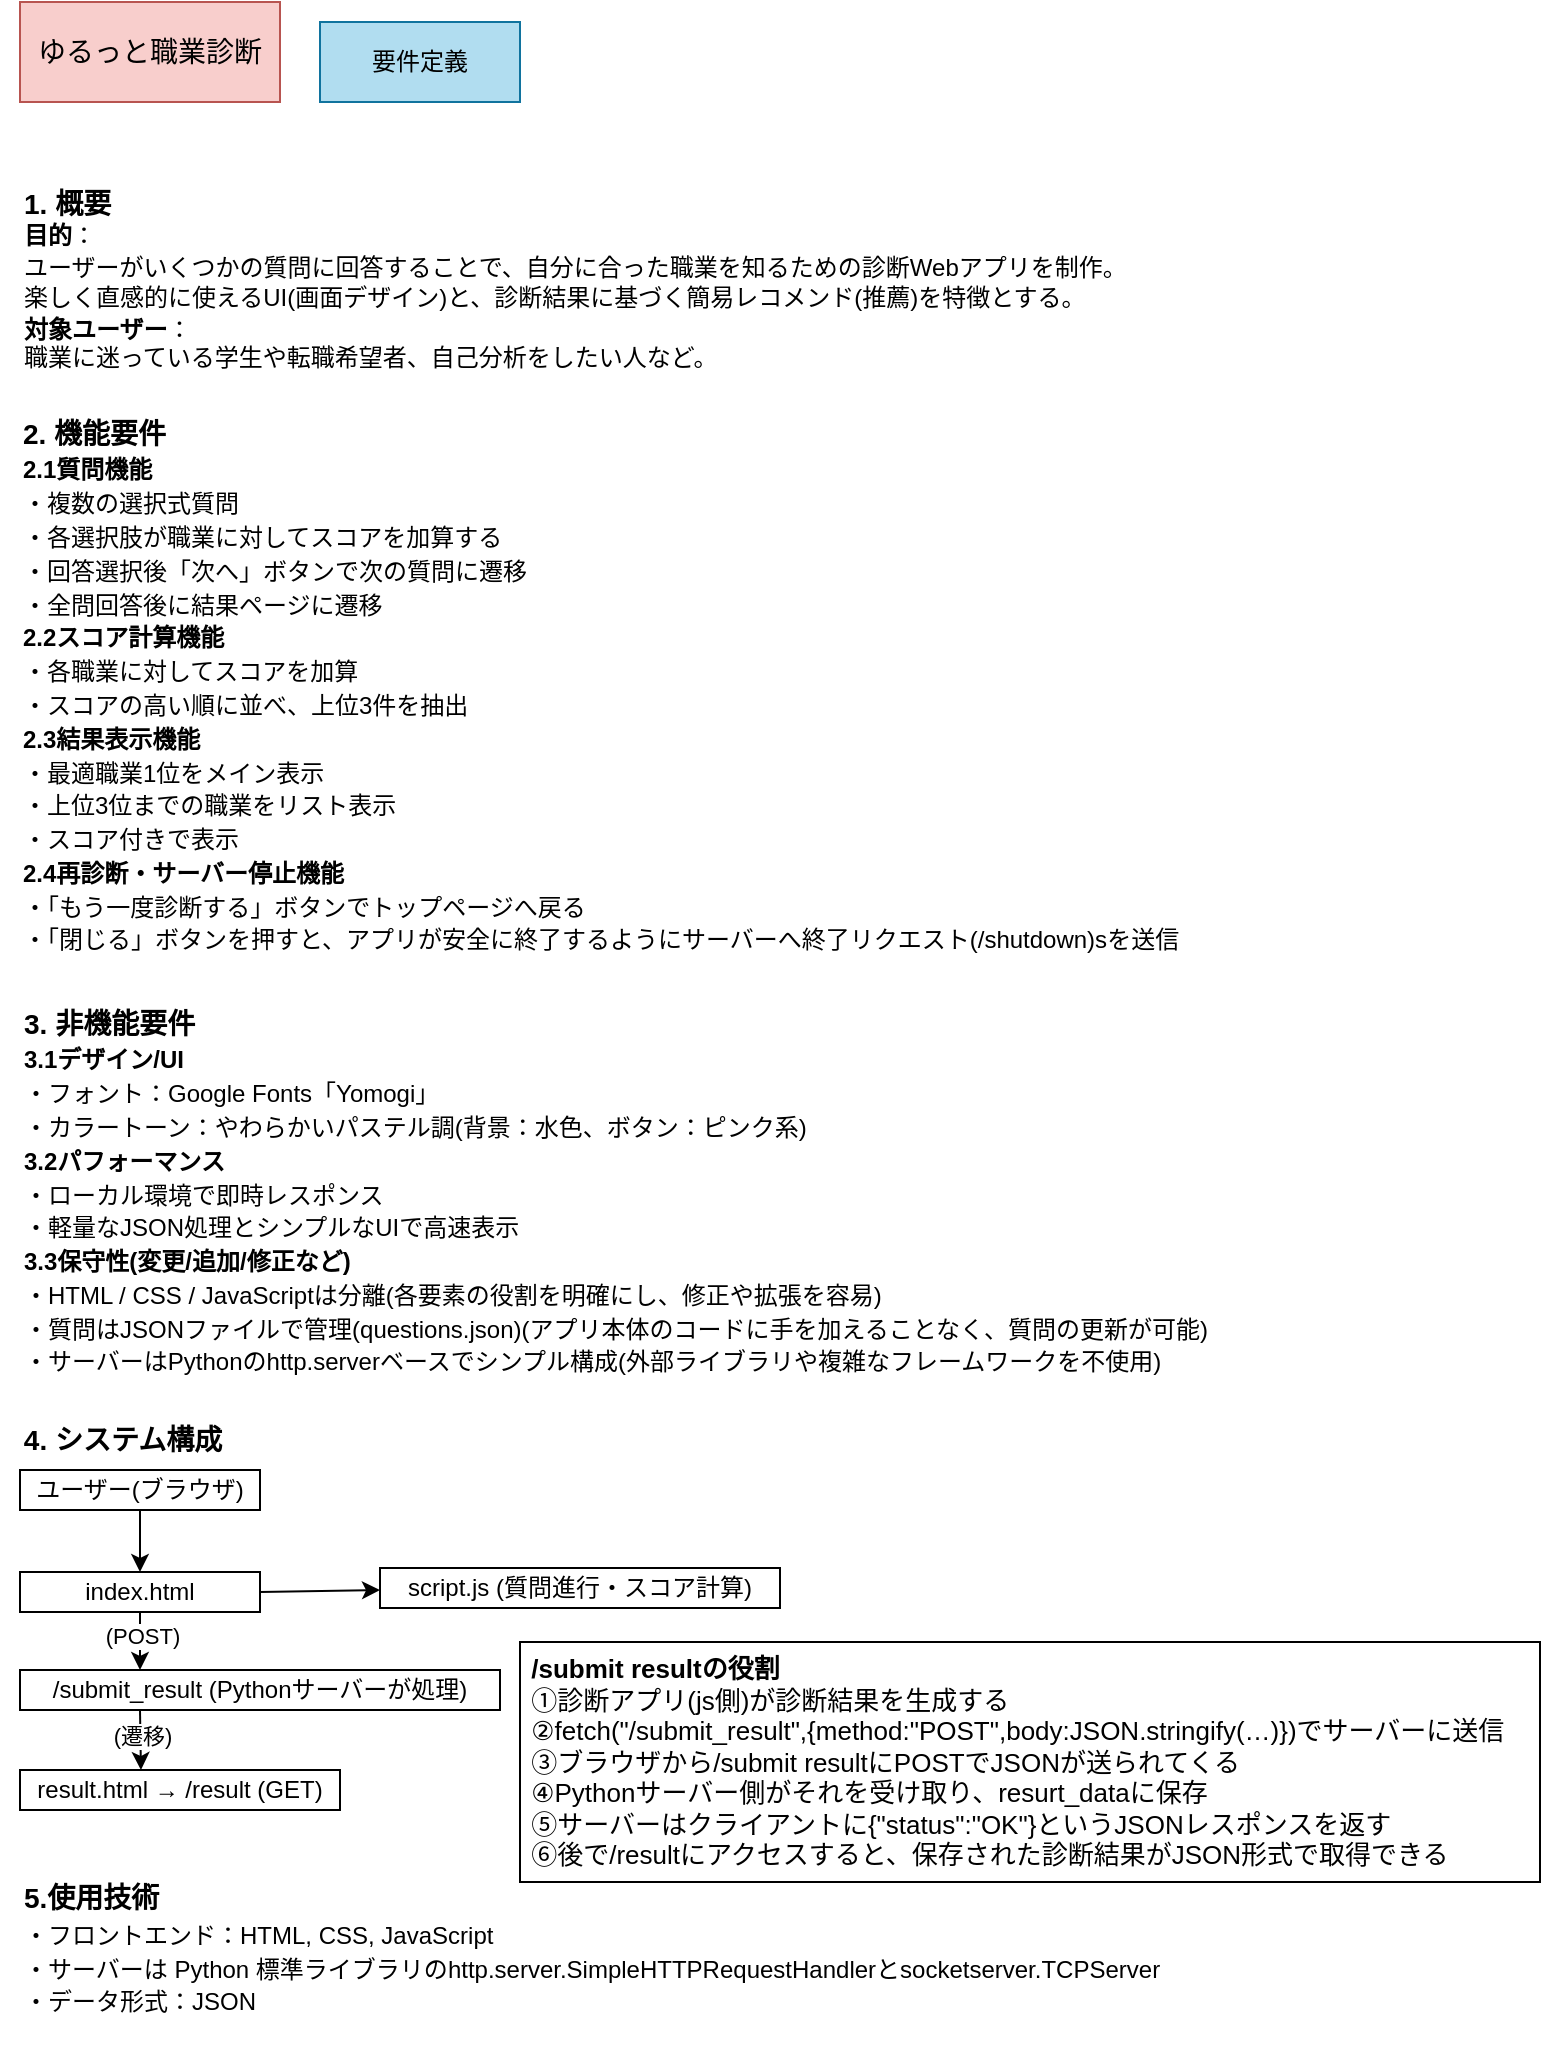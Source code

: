 <mxfile>
    <diagram id="cQ8cTS1h_3VG7qRFBNr-" name="要件定義">
        <mxGraphModel dx="1071" dy="563" grid="1" gridSize="10" guides="0" tooltips="1" connect="1" arrows="1" fold="1" page="1" pageScale="1" pageWidth="827" pageHeight="1150" math="0" shadow="0">
            <root>
                <mxCell id="0"/>
                <mxCell id="1" parent="0"/>
                <mxCell id="bZO9j3ZSm6xA9X-gK8Z0-1" value="&lt;font style=&quot;font-size: 14px;&quot;&gt;ゆるっと職業診断&lt;/font&gt;" style="rounded=0;whiteSpace=wrap;html=1;fillColor=#f8cecc;strokeColor=#b85450;" parent="1" vertex="1">
                    <mxGeometry x="40" y="40" width="130" height="50" as="geometry"/>
                </mxCell>
                <mxCell id="bZO9j3ZSm6xA9X-gK8Z0-2" value="要件定義" style="rounded=0;whiteSpace=wrap;html=1;fillColor=#b1ddf0;strokeColor=#10739e;" parent="1" vertex="1">
                    <mxGeometry x="190" y="50" width="100" height="40" as="geometry"/>
                </mxCell>
                <mxCell id="bZO9j3ZSm6xA9X-gK8Z0-5" value="&lt;font style=&quot;font-size: 14px;&quot;&gt;&lt;b&gt;1. 概要&lt;/b&gt;&lt;/font&gt;&lt;div style=&quot;line-height: 130%;&quot;&gt;&lt;strong data-end=&quot;100&quot; data-start=&quot;94&quot;&gt;目的&lt;/strong&gt;：&lt;br data-end=&quot;104&quot; data-start=&quot;101&quot;&gt;ユーザーがいくつかの質問に回答することで、自分に合った職業を知るための診断Webアプリを制作。&lt;br data-end=&quot;156&quot; data-start=&quot;153&quot;&gt;&lt;div style=&quot;&quot;&gt;&lt;span style=&quot;background-color: transparent;&quot;&gt;楽しく直感的に使えるUI(&lt;/span&gt;&lt;span style=&quot;background-color: transparent;&quot;&gt;画面デザイン)&lt;/span&gt;&lt;span style=&quot;background-color: transparent;&quot;&gt;と、診断結果に基づく簡易レコメンド(推薦)を特徴とする。&lt;/span&gt;&lt;/div&gt;&lt;/div&gt;&lt;div style=&quot;&quot;&gt;&lt;strong data-end=&quot;204&quot; data-start=&quot;194&quot;&gt;対象ユーザー&lt;/strong&gt;：&lt;br data-end=&quot;208&quot; data-start=&quot;205&quot;&gt;職業に迷っている学生や転職希望者、自己分析をしたい人など。&lt;span style=&quot;background-color: transparent;&quot;&gt;&lt;/span&gt;&lt;/div&gt;&lt;div style=&quot;&quot;&gt;&lt;span style=&quot;background-color: transparent;&quot;&gt;&lt;br&gt;&lt;/span&gt;&lt;/div&gt;" style="text;html=1;align=left;verticalAlign=middle;resizable=0;points=[];autosize=1;strokeColor=none;fillColor=none;" parent="1" vertex="1">
                    <mxGeometry x="40" y="126" width="570" height="120" as="geometry"/>
                </mxCell>
                <mxCell id="EY3H0ChWboeXkE1S8FYa-1" value="&lt;div style=&quot;text-align: left; line-height: 140%;&quot;&gt;&lt;span style=&quot;background-color: transparent;&quot;&gt;&lt;font style=&quot;font-size: 14px; line-height: 140%;&quot;&gt;&lt;b&gt;2. 機能要件&lt;/b&gt;&lt;/font&gt;&lt;/span&gt;&lt;/div&gt;&lt;div style=&quot;text-align: left; line-height: 140%;&quot;&gt;&lt;b&gt;2.1質問機能&lt;/b&gt;&lt;/div&gt;&lt;div style=&quot;text-align: left; line-height: 140%;&quot;&gt;・複数の選択式質問&lt;/div&gt;&lt;div style=&quot;text-align: left; line-height: 140%;&quot;&gt;・各選択肢が職業に対してスコアを加算する&lt;/div&gt;&lt;div style=&quot;text-align: left; line-height: 140%;&quot;&gt;・回答選択後「次へ」ボタンで次の質問に遷移&lt;/div&gt;&lt;div style=&quot;text-align: left; line-height: 140%;&quot;&gt;・全問回答後に結果ページに遷移&lt;/div&gt;&lt;div style=&quot;text-align: left; line-height: 140%;&quot;&gt;&lt;b&gt;2.2スコア計算機能&lt;/b&gt;&lt;/div&gt;&lt;div style=&quot;text-align: left; line-height: 140%;&quot;&gt;・各職業に対してスコアを加算&lt;/div&gt;&lt;div style=&quot;text-align: left; line-height: 140%;&quot;&gt;・スコアの高い順に並べ、上位3件を抽出&lt;/div&gt;&lt;div style=&quot;text-align: left; line-height: 140%;&quot;&gt;&lt;b&gt;2.3結果表示機能&lt;/b&gt;&lt;/div&gt;&lt;div style=&quot;text-align: left; line-height: 140%;&quot;&gt;・最適職業1位をメイン表示&lt;/div&gt;&lt;div style=&quot;text-align: left; line-height: 140%;&quot;&gt;・上位3位までの職業をリスト表示&lt;/div&gt;&lt;div style=&quot;text-align: left; line-height: 140%;&quot;&gt;・スコア付きで表示&lt;/div&gt;&lt;div style=&quot;text-align: left; line-height: 140%;&quot;&gt;&lt;b&gt;2.4再診断・サーバー停止機能&lt;/b&gt;&lt;/div&gt;&lt;div style=&quot;text-align: left; line-height: 140%;&quot;&gt;・「もう一度診断する」ボタンでトップページへ戻る&lt;/div&gt;&lt;div style=&quot;text-align: left; line-height: 140%;&quot;&gt;・&lt;span style=&quot;background-color: transparent; text-align: center;&quot;&gt;「閉じる」ボタンを押すと、アプリが安全に終了するようにサーバーへ終了リクエスト(/&lt;/span&gt;&lt;span style=&quot;text-align: center;&quot;&gt;shutdown)s&lt;/span&gt;&lt;span style=&quot;background-color: transparent; text-align: center;&quot;&gt;を送信&lt;/span&gt;&lt;/div&gt;" style="text;html=1;align=center;verticalAlign=middle;resizable=0;points=[];autosize=1;strokeColor=none;fillColor=none;" parent="1" vertex="1">
                    <mxGeometry x="30" y="237" width="600" height="290" as="geometry"/>
                </mxCell>
                <mxCell id="EY3H0ChWboeXkE1S8FYa-2" value="&lt;b style=&quot;line-height: 140%;&quot;&gt;&lt;font style=&quot;font-size: 14px; line-height: 140%;&quot;&gt;3. 非機能要件&lt;/font&gt;&lt;/b&gt;&lt;div style=&quot;line-height: 140%;&quot;&gt;&lt;b&gt;3.1デザイン/UI&lt;/b&gt;&lt;/div&gt;&lt;div style=&quot;line-height: 140%;&quot;&gt;・フォント：Google Fonts「Yomogi」&lt;/div&gt;&lt;div style=&quot;line-height: 140%;&quot;&gt;・カラートーン：やわらかいパステル調(背景：水色、ボタン：ピンク系)&lt;/div&gt;&lt;div style=&quot;line-height: 140%;&quot;&gt;&lt;b&gt;3.2パフォーマンス&lt;/b&gt;&lt;/div&gt;&lt;div style=&quot;line-height: 140%;&quot;&gt;・ローカル環境で即時レスポンス&lt;/div&gt;&lt;div style=&quot;line-height: 140%;&quot;&gt;・軽量なJSON処理とシンプルなUIで高速表示&lt;/div&gt;&lt;div style=&quot;line-height: 140%;&quot;&gt;&lt;b&gt;3.3保守性(変更/追加/修正など)&lt;/b&gt;&lt;/div&gt;&lt;div style=&quot;line-height: 140%;&quot;&gt;・HTML / CSS / JavaScriptは分離(各要素の役割を明確にし、修正や拡張を容易)&lt;/div&gt;&lt;div style=&quot;line-height: 140%;&quot;&gt;・&lt;span style=&quot;background-color: transparent;&quot;&gt;質問はJSONファイルで管理(questions.&lt;/span&gt;&lt;span&gt;json)(アプリ本体のコードに手を加えることなく、質問の更新が可能)&lt;/span&gt;&lt;/div&gt;&lt;div style=&quot;line-height: 140%;&quot;&gt;&lt;span style=&quot;background-color: rgba(255, 255, 255, 0.1);&quot;&gt;・&lt;/span&gt;&lt;span style=&quot;background-color: transparent;&quot;&gt;サーバーはPythonの&lt;/span&gt;&lt;span&gt;http.server&lt;/span&gt;&lt;span style=&quot;background-color: transparent;&quot;&gt;ベースでシンプル構成(&lt;/span&gt;&lt;span style=&quot;background-color: transparent;&quot;&gt;外部ライブラリや複雑なフレームワークを不使用&lt;/span&gt;&lt;span style=&quot;background-color: transparent;&quot;&gt;)&lt;/span&gt;&lt;/div&gt;" style="text;html=1;align=left;verticalAlign=middle;resizable=0;points=[];autosize=1;strokeColor=none;fillColor=none;" parent="1" vertex="1">
                    <mxGeometry x="40" y="535" width="620" height="200" as="geometry"/>
                </mxCell>
                <mxCell id="EY3H0ChWboeXkE1S8FYa-3" value="&lt;b&gt;&lt;font style=&quot;font-size: 14px;&quot;&gt;4. システム構成&lt;/font&gt;&lt;/b&gt;" style="text;html=1;align=center;verticalAlign=middle;resizable=0;points=[];autosize=1;strokeColor=none;fillColor=none;" parent="1" vertex="1">
                    <mxGeometry x="31" y="744" width="120" height="30" as="geometry"/>
                </mxCell>
                <mxCell id="EY3H0ChWboeXkE1S8FYa-8" style="edgeStyle=none;html=1;exitX=0.5;exitY=1;exitDx=0;exitDy=0;entryX=0.5;entryY=0;entryDx=0;entryDy=0;" parent="1" source="EY3H0ChWboeXkE1S8FYa-4" target="EY3H0ChWboeXkE1S8FYa-5" edge="1">
                    <mxGeometry relative="1" as="geometry"/>
                </mxCell>
                <mxCell id="EY3H0ChWboeXkE1S8FYa-4" value="ユーザー(ブラウザ)" style="rounded=0;whiteSpace=wrap;html=1;" parent="1" vertex="1">
                    <mxGeometry x="40" y="774" width="120" height="20" as="geometry"/>
                </mxCell>
                <mxCell id="EY3H0ChWboeXkE1S8FYa-10" style="edgeStyle=none;html=1;exitX=0.5;exitY=1;exitDx=0;exitDy=0;entryX=0.25;entryY=0;entryDx=0;entryDy=0;" parent="1" source="EY3H0ChWboeXkE1S8FYa-5" target="EY3H0ChWboeXkE1S8FYa-6" edge="1">
                    <mxGeometry relative="1" as="geometry"/>
                </mxCell>
                <mxCell id="EY3H0ChWboeXkE1S8FYa-11" value="(POST)" style="edgeLabel;html=1;align=center;verticalAlign=middle;resizable=0;points=[];" parent="EY3H0ChWboeXkE1S8FYa-10" vertex="1" connectable="0">
                    <mxGeometry x="-0.208" y="1" relative="1" as="geometry">
                        <mxPoint as="offset"/>
                    </mxGeometry>
                </mxCell>
                <mxCell id="EY3H0ChWboeXkE1S8FYa-17" style="edgeStyle=none;html=1;exitX=1;exitY=0.5;exitDx=0;exitDy=0;entryX=0;entryY=0.5;entryDx=0;entryDy=0;" parent="1" source="EY3H0ChWboeXkE1S8FYa-5" edge="1">
                    <mxGeometry relative="1" as="geometry">
                        <mxPoint x="220" y="834" as="targetPoint"/>
                    </mxGeometry>
                </mxCell>
                <mxCell id="EY3H0ChWboeXkE1S8FYa-5" value="index.html" style="rounded=0;whiteSpace=wrap;html=1;" parent="1" vertex="1">
                    <mxGeometry x="40" y="825" width="120" height="20" as="geometry"/>
                </mxCell>
                <mxCell id="EY3H0ChWboeXkE1S8FYa-6" value="/submit_result (Pythonサーバーが処理)" style="rounded=0;whiteSpace=wrap;html=1;" parent="1" vertex="1">
                    <mxGeometry x="40" y="874" width="240" height="20" as="geometry"/>
                </mxCell>
                <mxCell id="EY3H0ChWboeXkE1S8FYa-7" value="result.html → /result (GET)" style="rounded=0;whiteSpace=wrap;html=1;" parent="1" vertex="1">
                    <mxGeometry x="40" y="924" width="160" height="20" as="geometry"/>
                </mxCell>
                <mxCell id="EY3H0ChWboeXkE1S8FYa-9" value="script.js (質問進行・スコア計算)" style="rounded=0;whiteSpace=wrap;html=1;" parent="1" vertex="1">
                    <mxGeometry x="220" y="823" width="200" height="20" as="geometry"/>
                </mxCell>
                <mxCell id="EY3H0ChWboeXkE1S8FYa-15" style="edgeStyle=none;html=1;exitX=0.25;exitY=1;exitDx=0;exitDy=0;entryX=0.378;entryY=0;entryDx=0;entryDy=0;entryPerimeter=0;" parent="1" source="EY3H0ChWboeXkE1S8FYa-6" target="EY3H0ChWboeXkE1S8FYa-7" edge="1">
                    <mxGeometry relative="1" as="geometry"/>
                </mxCell>
                <mxCell id="EY3H0ChWboeXkE1S8FYa-16" value="(遷移)" style="edgeLabel;html=1;align=center;verticalAlign=middle;resizable=0;points=[];" parent="EY3H0ChWboeXkE1S8FYa-15" vertex="1" connectable="0">
                    <mxGeometry x="-0.146" y="1" relative="1" as="geometry">
                        <mxPoint as="offset"/>
                    </mxGeometry>
                </mxCell>
                <mxCell id="07nr75lQfhL9B-UxC7QG-1" value="&lt;b style=&quot;line-height: 140%;&quot;&gt;&lt;font style=&quot;font-size: 14px; line-height: 140%;&quot;&gt;5.使用技術&lt;/font&gt;&lt;/b&gt;&lt;div style=&quot;line-height: 140%;&quot;&gt;・フロントエンド：HTML, CSS, JavaScript&lt;/div&gt;&lt;div style=&quot;line-height: 140%;&quot;&gt;・&lt;span style=&quot;background-color: transparent;&quot;&gt;サーバーは Python 標準ライブラリの&lt;/span&gt;&lt;span style=&quot;font-family: var(--monaco-monospace-font);&quot;&gt;http.server.SimpleHTTPRequestHandlerとsocketserver.TCPServer&lt;/span&gt;&lt;/div&gt;&lt;div style=&quot;line-height: 140%;&quot;&gt;&lt;span style=&quot;background-color: transparent;&quot;&gt;・データ形式：JSON&lt;/span&gt;&lt;div&gt;&lt;br&gt;&lt;/div&gt;&lt;/div&gt;" style="text;html=1;align=left;verticalAlign=middle;resizable=0;points=[];autosize=1;strokeColor=none;fillColor=none;" parent="1" vertex="1">
                    <mxGeometry x="40" y="972" width="590" height="100" as="geometry"/>
                </mxCell>
                <mxCell id="e9LWCJQTmQ3en63Z13YL-3" value="&lt;span style=&quot;font-size: 13px;&quot;&gt;&lt;b style=&quot;&quot;&gt;&amp;nbsp;/submit resultの役割&lt;/b&gt;&lt;/span&gt;&lt;div&gt;&lt;span style=&quot;font-size: 13px;&quot;&gt;&amp;nbsp;①診断アプリ(js側)が診断結果を生成する&lt;/span&gt;&lt;/div&gt;&lt;div&gt;&lt;span style=&quot;font-size: 13px;&quot;&gt;&amp;nbsp;②fetch(&quot;/submit_result&quot;,{method:&quot;POST&quot;,body:JSON.stringify(…)})でサーバーに送信&lt;/span&gt;&lt;/div&gt;&lt;div&gt;&lt;span style=&quot;font-size: 13px;&quot;&gt;&amp;nbsp;③ブラウザから/submit resultにPOSTでJSONが送られてくる&lt;/span&gt;&lt;/div&gt;&lt;div&gt;&lt;span style=&quot;font-size: 13px;&quot;&gt;&amp;nbsp;④Pythonサーバー側がそれを受け取り、resurt_dataに保存&lt;/span&gt;&lt;/div&gt;&lt;div&gt;&lt;span style=&quot;font-size: 13px;&quot;&gt;&amp;nbsp;⑤サーバーはクライアントに{&quot;status&quot;:&quot;OK&quot;}というJSONレスポンスを返す&lt;/span&gt;&lt;/div&gt;&lt;div&gt;&lt;span style=&quot;font-size: 13px;&quot;&gt;&amp;nbsp;⑥後で/resultにアクセスすると、保存された診断結果がJSON形式で取得できる&lt;/span&gt;&lt;/div&gt;" style="rounded=0;whiteSpace=wrap;html=1;align=left;" parent="1" vertex="1">
                    <mxGeometry x="290" y="860" width="510" height="120" as="geometry"/>
                </mxCell>
            </root>
        </mxGraphModel>
    </diagram>
    <diagram id="dZwztgbA6-XGat0bkP8F" name="設計図">
        <mxGraphModel dx="1071" dy="563" grid="1" gridSize="10" guides="1" tooltips="1" connect="1" arrows="1" fold="1" page="1" pageScale="1" pageWidth="827" pageHeight="1500" math="0" shadow="0">
            <root>
                <mxCell id="0"/>
                <mxCell id="1" parent="0"/>
                <mxCell id="2" value="&lt;font style=&quot;font-size: 14px;&quot;&gt;ゆるっと職業診断&lt;/font&gt;" style="rounded=0;whiteSpace=wrap;html=1;fillColor=#f8cecc;strokeColor=#b85450;" parent="1" vertex="1">
                    <mxGeometry x="40" y="40" width="130" height="50" as="geometry"/>
                </mxCell>
                <mxCell id="3" value="全体の構成" style="rounded=0;whiteSpace=wrap;html=1;" parent="1" vertex="1">
                    <mxGeometry x="40" y="135" width="160" height="40" as="geometry"/>
                </mxCell>
                <mxCell id="4" value="設計図" style="rounded=0;whiteSpace=wrap;html=1;fillColor=#b1ddf0;strokeColor=#10739e;" parent="1" vertex="1">
                    <mxGeometry x="190" y="50" width="100" height="40" as="geometry"/>
                </mxCell>
                <mxCell id="5" value="ユーザーのブラウザ" style="text;html=1;align=center;verticalAlign=middle;resizable=0;points=[];autosize=1;strokeColor=none;fillColor=none;" parent="1" vertex="1">
                    <mxGeometry x="27" y="198" width="130" height="30" as="geometry"/>
                </mxCell>
                <mxCell id="6" value="index.html(質問ページ)" style="text;html=1;align=center;verticalAlign=middle;resizable=0;points=[];autosize=1;strokeColor=none;fillColor=none;" parent="1" vertex="1">
                    <mxGeometry x="67" y="228" width="150" height="30" as="geometry"/>
                </mxCell>
                <mxCell id="7" value="script.js(質問の制御・結果計算)" style="text;html=1;align=center;verticalAlign=middle;resizable=0;points=[];autosize=1;strokeColor=none;fillColor=none;" parent="1" vertex="1">
                    <mxGeometry x="111" y="258" width="190" height="30" as="geometry"/>
                </mxCell>
                <mxCell id="8" value="style.css(見た目のデザイン)" style="text;html=1;align=center;verticalAlign=middle;resizable=0;points=[];autosize=1;strokeColor=none;fillColor=none;" parent="1" vertex="1">
                    <mxGeometry x="112" y="288" width="170" height="30" as="geometry"/>
                </mxCell>
                <mxCell id="9" value="result.html(診断結果)" style="text;html=1;align=center;verticalAlign=middle;resizable=0;points=[];autosize=1;strokeColor=none;fillColor=none;" parent="1" vertex="1">
                    <mxGeometry x="71" y="318" width="130" height="30" as="geometry"/>
                </mxCell>
                <mxCell id="10" value="とじるボタン(/shutdownにリクエスト→サーバー切断リクエスト)" style="text;html=1;align=center;verticalAlign=middle;resizable=0;points=[];autosize=1;strokeColor=none;fillColor=none;" parent="1" vertex="1">
                    <mxGeometry x="109" y="346" width="370" height="30" as="geometry"/>
                </mxCell>
                <mxCell id="11" value="questions.json(質問データ)" style="text;html=1;align=center;verticalAlign=middle;resizable=0;points=[];autosize=1;strokeColor=none;fillColor=none;" parent="1" vertex="1">
                    <mxGeometry x="67" y="375" width="170" height="30" as="geometry"/>
                </mxCell>
                <mxCell id="12" value="ローカルサーバー(sever.py)" style="text;html=1;align=center;verticalAlign=middle;resizable=0;points=[];autosize=1;strokeColor=none;fillColor=none;" parent="1" vertex="1">
                    <mxGeometry x="27" y="412" width="170" height="30" as="geometry"/>
                </mxCell>
                <mxCell id="15" value="SimpleHTTPServerでHTML/CSS/JS/JSONを配信" style="text;html=1;align=center;verticalAlign=middle;resizable=0;points=[];autosize=1;strokeColor=none;fillColor=none;" parent="1" vertex="1">
                    <mxGeometry x="67" y="442" width="290" height="30" as="geometry"/>
                </mxCell>
                <mxCell id="17" value="&lt;span style=&quot;color: rgb(0, 0, 0);&quot;&gt;/shutdownリクエストでサーバー終了&lt;/span&gt;" style="text;html=1;align=center;verticalAlign=middle;resizable=0;points=[];autosize=1;strokeColor=none;fillColor=none;" parent="1" vertex="1">
                    <mxGeometry x="71" y="471" width="220" height="30" as="geometry"/>
                </mxCell>
                <mxCell id="18" value="" style="endArrow=none;html=1;entryX=0.254;entryY=0.733;entryDx=0;entryDy=0;entryPerimeter=0;" parent="1" target="5" edge="1">
                    <mxGeometry width="50" height="50" relative="1" as="geometry">
                        <mxPoint x="60" y="393" as="sourcePoint"/>
                        <mxPoint x="60" y="242" as="targetPoint"/>
                    </mxGeometry>
                </mxCell>
                <mxCell id="19" value="" style="endArrow=none;html=1;" parent="1" edge="1">
                    <mxGeometry width="50" height="50" relative="1" as="geometry">
                        <mxPoint x="60" y="242.75" as="sourcePoint"/>
                        <mxPoint x="75" y="243" as="targetPoint"/>
                    </mxGeometry>
                </mxCell>
                <mxCell id="20" value="" style="endArrow=none;html=1;" parent="1" edge="1">
                    <mxGeometry width="50" height="50" relative="1" as="geometry">
                        <mxPoint x="60" y="332.75" as="sourcePoint"/>
                        <mxPoint x="75" y="333" as="targetPoint"/>
                    </mxGeometry>
                </mxCell>
                <mxCell id="21" value="" style="endArrow=none;html=1;" parent="1" edge="1">
                    <mxGeometry width="50" height="50" relative="1" as="geometry">
                        <mxPoint x="60" y="392.75" as="sourcePoint"/>
                        <mxPoint x="75" y="393" as="targetPoint"/>
                    </mxGeometry>
                </mxCell>
                <mxCell id="22" value="" style="endArrow=none;html=1;" parent="1" edge="1">
                    <mxGeometry width="50" height="50" relative="1" as="geometry">
                        <mxPoint x="90" y="275" as="sourcePoint"/>
                        <mxPoint x="110" y="275" as="targetPoint"/>
                    </mxGeometry>
                </mxCell>
                <mxCell id="25" value="" style="endArrow=none;html=1;" parent="1" edge="1">
                    <mxGeometry width="50" height="50" relative="1" as="geometry">
                        <mxPoint x="60" y="487" as="sourcePoint"/>
                        <mxPoint x="60" y="440" as="targetPoint"/>
                        <Array as="points">
                            <mxPoint x="60" y="473.3"/>
                        </Array>
                    </mxGeometry>
                </mxCell>
                <mxCell id="26" value="" style="endArrow=none;html=1;jumpSize=6;spacing=2;" parent="1" edge="1">
                    <mxGeometry width="50" height="50" relative="1" as="geometry">
                        <mxPoint x="90" y="304" as="sourcePoint"/>
                        <mxPoint x="89.66" y="251" as="targetPoint"/>
                    </mxGeometry>
                </mxCell>
                <mxCell id="28" value="" style="endArrow=none;html=1;" parent="1" edge="1">
                    <mxGeometry width="50" height="50" relative="1" as="geometry">
                        <mxPoint x="90" y="304" as="sourcePoint"/>
                        <mxPoint x="110" y="304" as="targetPoint"/>
                    </mxGeometry>
                </mxCell>
                <mxCell id="29" value="" style="endArrow=none;html=1;entryX=0.003;entryY=0.465;entryDx=0;entryDy=0;entryPerimeter=0;" parent="1" edge="1">
                    <mxGeometry width="50" height="50" relative="1" as="geometry">
                        <mxPoint x="89.94" y="361.02" as="sourcePoint"/>
                        <mxPoint x="110.05" y="360.97" as="targetPoint"/>
                    </mxGeometry>
                </mxCell>
                <mxCell id="30" value="" style="endArrow=none;html=1;" parent="1" edge="1">
                    <mxGeometry width="50" height="50" relative="1" as="geometry">
                        <mxPoint x="90" y="361" as="sourcePoint"/>
                        <mxPoint x="90" y="342" as="targetPoint"/>
                    </mxGeometry>
                </mxCell>
                <mxCell id="32" value="" style="endArrow=none;html=1;" parent="1" edge="1">
                    <mxGeometry width="50" height="50" relative="1" as="geometry">
                        <mxPoint x="60" y="456.75" as="sourcePoint"/>
                        <mxPoint x="75" y="457" as="targetPoint"/>
                    </mxGeometry>
                </mxCell>
                <mxCell id="33" value="" style="endArrow=none;html=1;" parent="1" edge="1">
                    <mxGeometry width="50" height="50" relative="1" as="geometry">
                        <mxPoint x="60" y="486.75" as="sourcePoint"/>
                        <mxPoint x="75" y="487" as="targetPoint"/>
                    </mxGeometry>
                </mxCell>
                <mxCell id="34" value="ファイル構成の役割" style="rounded=0;whiteSpace=wrap;html=1;" parent="1" vertex="1">
                    <mxGeometry x="40" y="544" width="160" height="40" as="geometry"/>
                </mxCell>
                <mxCell id="38" style="edgeStyle=none;html=1;" parent="1" source="36" target="37" edge="1">
                    <mxGeometry relative="1" as="geometry"/>
                </mxCell>
                <mxCell id="36" value="index.html" style="text;html=1;align=center;verticalAlign=middle;resizable=0;points=[];autosize=1;strokeColor=none;fillColor=none;" parent="1" vertex="1">
                    <mxGeometry x="27" y="610" width="80" height="30" as="geometry"/>
                </mxCell>
                <mxCell id="37" value="&lt;span style=&quot;color: rgb(63, 63, 63);&quot;&gt;アプリのメイン画面、質問表示、診断の流れを持つページ。&lt;/span&gt;" style="text;html=1;align=center;verticalAlign=middle;resizable=0;points=[];autosize=1;strokeColor=none;fillColor=none;" parent="1" vertex="1">
                    <mxGeometry x="186" y="611" width="350" height="30" as="geometry"/>
                </mxCell>
                <mxCell id="39" value="style.css" style="text;html=1;align=center;verticalAlign=middle;resizable=0;points=[];autosize=1;strokeColor=none;fillColor=none;" parent="1" vertex="1">
                    <mxGeometry x="28" y="639" width="70" height="30" as="geometry"/>
                </mxCell>
                <mxCell id="40" value="全体のレイアウト、ボタン・テキストのデザインスタイル設定。" style="text;html=1;align=center;verticalAlign=middle;resizable=0;points=[];autosize=1;strokeColor=none;fillColor=none;" parent="1" vertex="1">
                    <mxGeometry x="189" y="640" width="370" height="30" as="geometry"/>
                </mxCell>
                <mxCell id="41" style="edgeStyle=none;html=1;" parent="1" source="39" edge="1">
                    <mxGeometry relative="1" as="geometry">
                        <mxPoint x="188" y="654" as="targetPoint"/>
                    </mxGeometry>
                </mxCell>
                <mxCell id="44" style="edgeStyle=none;html=1;" parent="1" source="42" target="43" edge="1">
                    <mxGeometry relative="1" as="geometry"/>
                </mxCell>
                <mxCell id="42" value="script.js" style="text;html=1;align=center;verticalAlign=middle;resizable=0;points=[];autosize=1;strokeColor=none;fillColor=none;" parent="1" vertex="1">
                    <mxGeometry x="30" y="669" width="60" height="30" as="geometry"/>
                </mxCell>
                <mxCell id="43" value="質問の順番管理、ユーザーの選択処理、スコア計算、結果表示処理。（動き・計算・ユーザー操作の処理係）" style="text;html=1;align=center;verticalAlign=middle;resizable=0;points=[];autosize=1;strokeColor=none;fillColor=none;" parent="1" vertex="1">
                    <mxGeometry x="184" y="670" width="610" height="30" as="geometry"/>
                </mxCell>
                <mxCell id="47" style="edgeStyle=none;html=1;" parent="1" source="45" target="46" edge="1">
                    <mxGeometry relative="1" as="geometry"/>
                </mxCell>
                <mxCell id="45" value="questions.json" style="text;html=1;align=center;verticalAlign=middle;resizable=0;points=[];autosize=1;strokeColor=none;fillColor=none;" parent="1" vertex="1">
                    <mxGeometry x="28" y="700" width="100" height="30" as="geometry"/>
                </mxCell>
                <mxCell id="46" value="診断に使う質問内容と各選択肢の職業スコア影響データ。" style="text;html=1;align=center;verticalAlign=middle;resizable=0;points=[];autosize=1;strokeColor=none;fillColor=none;" parent="1" vertex="1">
                    <mxGeometry x="185" y="701" width="340" height="30" as="geometry"/>
                </mxCell>
                <mxCell id="50" style="edgeStyle=none;html=1;" parent="1" source="48" target="49" edge="1">
                    <mxGeometry relative="1" as="geometry"/>
                </mxCell>
                <mxCell id="48" value="result.html" style="text;html=1;align=center;verticalAlign=middle;resizable=0;points=[];autosize=1;strokeColor=none;fillColor=none;" parent="1" vertex="1">
                    <mxGeometry x="27" y="730" width="80" height="30" as="geometry"/>
                </mxCell>
                <mxCell id="49" value="結果表示用の別ページ（再診断・サーバー終了ボタン付き）。" style="text;html=1;align=center;verticalAlign=middle;resizable=0;points=[];autosize=1;strokeColor=none;fillColor=none;" parent="1" vertex="1">
                    <mxGeometry x="189" y="729" width="350" height="30" as="geometry"/>
                </mxCell>
                <mxCell id="53" style="edgeStyle=none;html=1;" parent="1" source="51" target="52" edge="1">
                    <mxGeometry relative="1" as="geometry"/>
                </mxCell>
                <mxCell id="51" value="server.py" style="text;html=1;align=center;verticalAlign=middle;resizable=0;points=[];autosize=1;strokeColor=none;fillColor=none;" parent="1" vertex="1">
                    <mxGeometry x="29" y="759" width="70" height="30" as="geometry"/>
                </mxCell>
                <mxCell id="52" value="簡易HTTPサーバー、HTML / CSS / JS / JSONファイル配信・/shutdown受付・サーバー終了管理。" style="text;html=1;align=center;verticalAlign=middle;resizable=0;points=[];autosize=1;strokeColor=none;fillColor=none;" parent="1" vertex="1">
                    <mxGeometry x="190" y="759" width="550" height="30" as="geometry"/>
                </mxCell>
                <mxCell id="54" value="質問のスコアの計算フロー" style="rounded=0;whiteSpace=wrap;html=1;" parent="1" vertex="1">
                    <mxGeometry x="40" y="840" width="160" height="40" as="geometry"/>
                </mxCell>
                <mxCell id="62" style="edgeStyle=none;html=1;entryX=0.5;entryY=0;entryDx=0;entryDy=0;" parent="1" source="55" target="56" edge="1">
                    <mxGeometry relative="1" as="geometry"/>
                </mxCell>
                <mxCell id="55" value="質問のスコア計算フロー" style="rounded=0;whiteSpace=wrap;html=1;" parent="1" vertex="1">
                    <mxGeometry x="182" y="917" width="170" height="33" as="geometry"/>
                </mxCell>
                <mxCell id="56" value="質問データ読み込む" style="rounded=0;whiteSpace=wrap;html=1;" parent="1" vertex="1">
                    <mxGeometry x="197" y="990" width="140" height="33" as="geometry"/>
                </mxCell>
                <mxCell id="57" value="質問データからscoreを生成し初期化" style="rounded=0;whiteSpace=wrap;html=1;" parent="1" vertex="1">
                    <mxGeometry x="145.5" y="1060" width="233" height="33" as="geometry"/>
                </mxCell>
                <mxCell id="67" style="edgeStyle=none;html=1;entryX=0.5;entryY=0;entryDx=0;entryDy=0;" parent="1" source="58" target="59" edge="1">
                    <mxGeometry relative="1" as="geometry"/>
                </mxCell>
                <mxCell id="58" value="質問" style="rounded=0;whiteSpace=wrap;html=1;" parent="1" vertex="1">
                    <mxGeometry x="216" y="1130" width="102" height="33" as="geometry"/>
                </mxCell>
                <mxCell id="70" style="edgeStyle=none;html=1;exitX=0.5;exitY=1;exitDx=0;exitDy=0;entryX=0.5;entryY=0;entryDx=0;entryDy=0;" parent="1" source="59" target="60" edge="1">
                    <mxGeometry relative="1" as="geometry"/>
                </mxCell>
                <mxCell id="74" value="残っていなければshowResult()" style="edgeLabel;html=1;align=center;verticalAlign=middle;resizable=0;points=[];" parent="70" vertex="1" connectable="0">
                    <mxGeometry x="-0.029" y="1" relative="1" as="geometry">
                        <mxPoint as="offset"/>
                    </mxGeometry>
                </mxCell>
                <mxCell id="59" value="質問が残ってる？" style="rhombus;whiteSpace=wrap;html=1;" parent="1" vertex="1">
                    <mxGeometry x="167" y="1200" width="200" height="70" as="geometry"/>
                </mxCell>
                <mxCell id="71" style="edgeStyle=none;html=1;entryX=0.5;entryY=0;entryDx=0;entryDy=0;" parent="1" source="60" target="61" edge="1">
                    <mxGeometry relative="1" as="geometry"/>
                </mxCell>
                <mxCell id="60" value="&lt;div style=&quot;line-height: 150%;&quot;&gt;ユーザーの回答を取得&lt;div&gt;各職業にスコアを加算&lt;/div&gt;&lt;/div&gt;" style="rounded=0;whiteSpace=wrap;html=1;" parent="1" vertex="1">
                    <mxGeometry x="150.5" y="1327" width="233" height="66" as="geometry"/>
                </mxCell>
                <mxCell id="61" value="scoreの高い順に結果を表示" style="rounded=0;whiteSpace=wrap;html=1;" parent="1" vertex="1">
                    <mxGeometry x="150" y="1437" width="233" height="33" as="geometry"/>
                </mxCell>
                <mxCell id="64" style="edgeStyle=none;html=1;entryX=0.523;entryY=0.037;entryDx=0;entryDy=0;entryPerimeter=0;" parent="1" source="56" target="57" edge="1">
                    <mxGeometry relative="1" as="geometry"/>
                </mxCell>
                <mxCell id="66" style="edgeStyle=none;html=1;exitX=0.5;exitY=1;exitDx=0;exitDy=0;entryX=0.449;entryY=0.003;entryDx=0;entryDy=0;entryPerimeter=0;" parent="1" edge="1">
                    <mxGeometry relative="1" as="geometry">
                        <mxPoint x="268.1" y="1093.0" as="sourcePoint"/>
                        <mxPoint x="267.898" y="1130.099" as="targetPoint"/>
                    </mxGeometry>
                </mxCell>
                <mxCell id="69" style="edgeStyle=none;html=1;exitX=0;exitY=0.5;exitDx=0;exitDy=0;entryX=0.006;entryY=0.599;entryDx=0;entryDy=0;entryPerimeter=0;" parent="1" source="59" target="58" edge="1">
                    <mxGeometry relative="1" as="geometry">
                        <Array as="points">
                            <mxPoint x="122" y="1235"/>
                            <mxPoint x="122" y="1150"/>
                        </Array>
                    </mxGeometry>
                </mxCell>
                <mxCell id="73" value="質問が残っていれば &lt;span&gt;showQuestion()&lt;/span&gt;" style="edgeLabel;html=1;align=center;verticalAlign=middle;resizable=0;points=[];labelBackgroundColor=none;" parent="69" vertex="1" connectable="0">
                    <mxGeometry x="-0.227" y="2" relative="1" as="geometry">
                        <mxPoint as="offset"/>
                    </mxGeometry>
                </mxCell>
                <mxCell id="72" value="&lt;div style=&quot;line-height: 150%;&quot;&gt;&lt;span style=&quot;background-color: rgba(255, 255, 255, 0.1);&quot;&gt;script.jsの中の&lt;/span&gt;&lt;span style=&quot;color: rgb(0, 0, 0); background-color: transparent;&quot;&gt;質問が残っているかどうかの記述&lt;/span&gt;&lt;/div&gt;&lt;span&gt;if(currentQuestion&amp;lt;question.length)&lt;/span&gt;：&lt;br&gt;&amp;nbsp;&lt;span style=&quot;color: rgb(63, 63, 63);&quot;&gt;question.length&lt;/span&gt;は全質問数を表して&lt;br&gt;&lt;div style=&quot;line-height: 150%;&quot;&gt;&lt;span style=&quot;color: rgb(63, 63, 63); background-color: transparent;&quot;&gt;currentQuestion&lt;/span&gt;&lt;span style=&quot;background-color: transparent;&quot;&gt;がこれより小さい間は次の質問があると判断&lt;/span&gt;&lt;/div&gt;" style="text;html=1;align=center;verticalAlign=middle;resizable=0;points=[];autosize=1;strokeColor=none;fillColor=none;" parent="1" vertex="1">
                    <mxGeometry x="384" y="1168" width="350" height="80" as="geometry"/>
                </mxCell>
                <mxCell id="cMOk0gc9V4UuZtD7OkRb-74" value="（ファイルを渡す &amp;amp; 結果を受け取り返す「司令塔」）" style="text;html=1;align=center;verticalAlign=middle;resizable=0;points=[];autosize=1;strokeColor=none;fillColor=none;" parent="1" vertex="1">
                    <mxGeometry x="179" y="780" width="310" height="30" as="geometry"/>
                </mxCell>
            </root>
        </mxGraphModel>
    </diagram>
    <diagram id="3UEH2DcqLnKj_v7XcsiA" name="質問について">
        <mxGraphModel dx="1071" dy="563" grid="1" gridSize="10" guides="1" tooltips="1" connect="1" arrows="1" fold="1" page="1" pageScale="1" pageWidth="827" pageHeight="1500" math="0" shadow="0">
            <root>
                <mxCell id="0"/>
                <mxCell id="1" parent="0"/>
                <mxCell id="mWL2njtki1PToFzOmcFJ-1" value="&lt;font style=&quot;font-size: 14px;&quot;&gt;ゆるっと職業診断&lt;/font&gt;" style="rounded=0;whiteSpace=wrap;html=1;fillColor=#f8cecc;strokeColor=#b85450;" vertex="1" parent="1">
                    <mxGeometry x="40" y="40" width="130" height="50" as="geometry"/>
                </mxCell>
                <mxCell id="mWL2njtki1PToFzOmcFJ-2" value="質問について" style="rounded=0;whiteSpace=wrap;html=1;fillColor=#b1ddf0;strokeColor=#10739e;" vertex="1" parent="1">
                    <mxGeometry x="190" y="50" width="100" height="40" as="geometry"/>
                </mxCell>
                <mxCell id="mWL2njtki1PToFzOmcFJ-3" value="&lt;font style=&quot;font-size: 15px;&quot;&gt;⓵質問数10問&lt;/font&gt;&lt;div style=&quot;line-height: 140%;&quot;&gt;&lt;font style=&quot;font-size: 15px;&quot;&gt;⓶職業数48個&amp;nbsp; &amp;nbsp; &amp;nbsp; &amp;nbsp; &amp;nbsp; &amp;nbsp; &amp;nbsp; &amp;nbsp; &amp;nbsp;&lt;span style=&quot;background-color: transparent;&quot;&gt;となっていますが内容も数もJSONファイルの書き換えで簡単にできます&lt;/span&gt;&lt;/font&gt;&lt;/div&gt;" style="text;html=1;align=left;verticalAlign=middle;resizable=0;points=[];autosize=1;strokeColor=none;fillColor=none;fontSize=13;" vertex="1" parent="1">
                    <mxGeometry x="40" y="125" width="670" height="50" as="geometry"/>
                </mxCell>
                <mxCell id="mWL2njtki1PToFzOmcFJ-5" value="&lt;b&gt;&lt;font style=&quot;font-size: 14px;&quot;&gt;職業一覧 + 必要スキル（今回入っている職業）&lt;/font&gt;&lt;/b&gt;" style="text;html=1;align=center;verticalAlign=middle;resizable=0;points=[];autosize=1;strokeColor=none;fillColor=none;" vertex="1" parent="1">
                    <mxGeometry x="30" y="210" width="320" height="30" as="geometry"/>
                </mxCell>
                <mxCell id="mWL2njtki1PToFzOmcFJ-6" value="&lt;b style=&quot;line-height: 140%;&quot;&gt;&lt;font style=&quot;line-height: 140%;&quot;&gt;クリエイティブ系&lt;/font&gt;&lt;/b&gt;&lt;div style=&quot;line-height: 140%;&quot;&gt;・デザイナー → デザインセンス、Photoshop/Illustrator、色彩感覚、プレゼン力&lt;/div&gt;&lt;div style=&quot;line-height: 140%;&quot;&gt;・小説家 → 創作力、文章力、構成力、読解力&lt;/div&gt;&lt;div style=&quot;line-height: 140%;&quot;&gt;・ゲームクリエイター → ゲーム企画力、プログラミング、グラフィック知識、ユーザー理解&lt;/div&gt;&lt;div style=&quot;line-height: 140%;&quot;&gt;・イラストレーター → デッサン力、デジタルツール、色彩感覚、独自のスタイル&lt;/div&gt;&lt;div style=&quot;line-height: 140%;&quot;&gt;・漫画家 → 作画力、ストーリー構成、キャラクターデザイン、締切管理&lt;/div&gt;&lt;div style=&quot;line-height: 140%;&quot;&gt;・動画クリエイター → 動画編集スキル、企画力、撮影技術、SNS活用&lt;/div&gt;&lt;div style=&quot;line-height: 140%;&quot;&gt;・Webデザイナー → HTML/CSS、UI/UX知識、デザインツール、SEO理解&lt;/div&gt;&lt;div style=&quot;line-height: 140%;&quot;&gt;・YouTuber → 企画力、動画編集、トーク力、マーケティング理解&lt;/div&gt;&lt;div style=&quot;line-height: 140%;&quot;&gt;・プロゲーマー → 高いゲームスキル、反射神経、戦略思考、忍耐力&lt;/div&gt;&lt;div style=&quot;line-height: 140%;&quot;&gt;・俳優 → 表現力、演技力、台本理解、柔軟な対応力&lt;/div&gt;" style="text;html=1;align=left;verticalAlign=middle;resizable=0;points=[];autosize=1;strokeColor=none;fillColor=none;fontSize=13;" vertex="1" parent="1">
                    <mxGeometry x="40" y="245" width="560" height="210" as="geometry"/>
                </mxCell>
                <mxCell id="mWL2njtki1PToFzOmcFJ-7" value="&lt;b style=&quot;line-height: 140%;&quot;&gt;&lt;font style=&quot;line-height: 140%;&quot;&gt;技術・分析系&lt;/font&gt;&lt;/b&gt;&lt;div style=&quot;line-height: 140%;&quot;&gt;・エンジニア → プログラミング、問題解決力、論理的思考、チーム開発経験&lt;/div&gt;&lt;div style=&quot;line-height: 140%;&quot;&gt;・データサイエンティスト → 統計知識、データ分析、Python/R、論理的思考&lt;/div&gt;&lt;div style=&quot;line-height: 140%;&quot;&gt;・AIエンジニア → 機械学習知識、Python、数学知識、最新論文理解&lt;/div&gt;&lt;div style=&quot;line-height: 140%;&quot;&gt;・セキュリティエンジニア → ネットワーク知識、セキュリティ対策、脆弱性診断、監視スキル&lt;/div&gt;&lt;div style=&quot;line-height: 140%;&quot;&gt;・プログラマー → コーディング力、デバッグ力、アルゴリズム知識、継続力&lt;/div&gt;&lt;div style=&quot;line-height: 140%;&quot;&gt;・システムエンジニア → 要件定義、設計力、システム構築、顧客対応力&lt;/div&gt;&lt;div style=&quot;line-height: 140%;&quot;&gt;・データアナリスト → データ処理スキル、Excel、SQL、可視化力&lt;/div&gt;&lt;div style=&quot;line-height: 140%;&quot;&gt;・研究者 → 探究心、論文執筆、分析スキル、プレゼン力&lt;/div&gt;&lt;div&gt;&lt;br&gt;&lt;/div&gt;&lt;div&gt;&lt;br&gt;&lt;/div&gt;&lt;div&gt;&lt;br&gt;&lt;/div&gt;" style="text;html=1;align=left;verticalAlign=middle;resizable=0;points=[];autosize=1;strokeColor=none;fillColor=none;fontSize=13;" vertex="1" parent="1">
                    <mxGeometry x="40" y="466" width="580" height="220" as="geometry"/>
                </mxCell>
                <mxCell id="mWL2njtki1PToFzOmcFJ-8" value="&lt;b style=&quot;line-height: 140%;&quot;&gt;&lt;font style=&quot;line-height: 140%;&quot;&gt;人と関わる系&lt;/font&gt;&lt;/b&gt;&lt;div style=&quot;line-height: 140%;&quot;&gt;・教師 → 教育力、コミュニケーション、忍耐力、指導力&lt;/div&gt;&lt;div style=&quot;line-height: 140%;&quot;&gt;・看護師 → 医療知識、対人スキル、判断力、チームワーク&lt;/div&gt;&lt;div style=&quot;line-height: 140%;&quot;&gt;・営業 → コミュニケーション力、提案力、交渉力、忍耐力&lt;/div&gt;&lt;div style=&quot;line-height: 140%;&quot;&gt;・コンサルタント → 課題解決力、分析力、プレゼン力、提案力&lt;/div&gt;&lt;div style=&quot;line-height: 140%;&quot;&gt;・カスタマーサポート → 共感力、傾聴力、課題解決力、忍耐力&lt;/div&gt;&lt;div style=&quot;line-height: 140%;&quot;&gt;・SNSマーケター → トレンド把握、SNS運用、企画力、分析力&lt;/div&gt;&lt;div style=&quot;line-height: 140%;&quot;&gt;・イベントプランナー → 企画力、調整力、交渉力、当日対応力&lt;/div&gt;&lt;div style=&quot;line-height: 140%;&quot;&gt;・ツアーガイド → 地域知識、説明力、語学力（場合による）、臨機応変さ&lt;/div&gt;&lt;div style=&quot;line-height: 140%;&quot;&gt;・広報 → 発信力、文章力、企画力、メディア対応力&lt;/div&gt;&lt;div style=&quot;line-height: 140%;&quot;&gt;・人事 → 採用スキル、面接力、評価スキル、調整力&lt;/div&gt;&lt;div style=&quot;line-height: 140%;&quot;&gt;・カウンセラー → 傾聴力、共感力、心理知識、倫理観&lt;/div&gt;&lt;div style=&quot;line-height: 140%;&quot;&gt;・保育士 → 子供対応力、遊び企画、安全管理、保護者対応&lt;/div&gt;&lt;div style=&quot;line-height: 140%;&quot;&gt;・福祉士 → 福祉知識、相談力、記録管理、忍耐力&lt;/div&gt;" style="text;html=1;align=left;verticalAlign=middle;resizable=0;points=[];autosize=1;strokeColor=none;fillColor=none;fontSize=13;" vertex="1" parent="1">
                    <mxGeometry x="40" y="645" width="450" height="270" as="geometry"/>
                </mxCell>
                <mxCell id="mWL2njtki1PToFzOmcFJ-9" value="&lt;b&gt;&lt;font&gt;ビジネス・企画系&lt;/font&gt;&lt;/b&gt;&lt;div style=&quot;line-height: 140%;&quot;&gt;・インフルエンサー → SNS運用、発信力、ブランディング、分析力&lt;/div&gt;&lt;div style=&quot;line-height: 140%;&quot;&gt;・起業家 → ビジネス企画、資金調達、リーダーシップ、柔軟な対応力&lt;/div&gt;&lt;div style=&quot;line-height: 140%;&quot;&gt;・ベンチャー企業経営者 → 経営力、資金管理、チームマネジメント、企画力&lt;/div&gt;&lt;div style=&quot;line-height: 140%;&quot;&gt;・プロジェクトマネージャー → 計画力、進行管理、リーダーシップ、課題解決力&lt;/div&gt;&lt;div style=&quot;line-height: 140%;&quot;&gt;・マーケター → 市場分析、企画力、広告戦略、データ分析&lt;/div&gt;" style="text;html=1;align=left;verticalAlign=middle;resizable=0;points=[];autosize=1;strokeColor=none;fillColor=none;fontSize=13;" vertex="1" parent="1">
                    <mxGeometry x="40" y="923" width="500" height="120" as="geometry"/>
                </mxCell>
                <mxCell id="mWL2njtki1PToFzOmcFJ-10" value="&lt;b&gt;&lt;font&gt;公共・作業系&lt;/font&gt;&lt;/b&gt;&lt;div style=&quot;line-height: 140%;&quot;&gt;・公務員 → 法律知識、事務処理力、協調性、安定志向&lt;/div&gt;&lt;div style=&quot;line-height: 140%;&quot;&gt;・軽作業 → 作業スピード、正確性、忍耐力、体力&lt;/div&gt;&lt;div style=&quot;line-height: 140%;&quot;&gt;・農家 → 農業知識、体力、季節管理、計画力&lt;/div&gt;&lt;div style=&quot;line-height: 140%;&quot;&gt;・漁師 → 漁業知識、体力、チームワーク、危機対応力&lt;/div&gt;&lt;div style=&quot;line-height: 140%;&quot;&gt;・林業作業員 → 森林知識、体力、危険管理、環境保護意識&lt;/div&gt;&lt;div style=&quot;line-height: 140%;&quot;&gt;・地域おこし協力隊 → 地域理解、企画力、コミュニケーション、柔軟さ&lt;/div&gt;&lt;div style=&quot;line-height: 140%;&quot;&gt;・環境保護活動家 → 環境知識、行動力、広報力、情熱&lt;/div&gt;&lt;div&gt;&lt;br&gt;&lt;/div&gt;" style="text;html=1;align=left;verticalAlign=middle;resizable=0;points=[];autosize=1;strokeColor=none;fillColor=none;fontSize=13;" vertex="1" parent="1">
                    <mxGeometry x="40" y="1050" width="450" height="170" as="geometry"/>
                </mxCell>
                <mxCell id="ULVdd5KJ3Hek81cBProU-1" value="&lt;b&gt;スポーツ・アウトドア系&lt;/b&gt;&lt;div style=&quot;line-height: 140%;&quot;&gt;・トレーナー → 体力、トレーニング知識、モチベーション管理、指導力&lt;/div&gt;&lt;div style=&quot;line-height: 140%;&quot;&gt;・シェフ → 調理技術、創作力、衛生管理、チームワーク&lt;/div&gt;&lt;div style=&quot;line-height: 140%;&quot;&gt;・アウトドアインストラクター → アウトドア技術、安全管理、指導力、環境知識&lt;/div&gt;&lt;div style=&quot;line-height: 140%;&quot;&gt;・スポーツトレーナー → スポーツ知識、体力、リハビリ知識、メンタルサポート力&lt;/div&gt;&lt;div style=&quot;line-height: 140%;&quot;&gt;・登山ガイド → 登山技術、安全管理、応急処置力、説明力&lt;/div&gt;" style="text;html=1;align=left;verticalAlign=middle;resizable=0;points=[];autosize=1;strokeColor=none;fillColor=none;fontSize=13;" vertex="1" parent="1">
                    <mxGeometry x="40" y="1215" width="510" height="120" as="geometry"/>
                </mxCell>
            </root>
        </mxGraphModel>
    </diagram>
    <diagram id="dri3tHI-dR40g67_Ck-2" name="クラス図">
        <mxGraphModel dx="1785" dy="938" grid="1" gridSize="10" guides="1" tooltips="1" connect="1" arrows="1" fold="1" page="1" pageScale="1" pageWidth="827" pageHeight="1100" math="0" shadow="0">
            <root>
                <mxCell id="0"/>
                <mxCell id="1" parent="0"/>
                <mxCell id="Q1RenIrlrUEMS3anASmI-1" value="&lt;font style=&quot;font-size: 14px;&quot;&gt;ゆるっと職業診断&lt;/font&gt;" style="rounded=0;whiteSpace=wrap;html=1;fillColor=#f8cecc;strokeColor=#b85450;" vertex="1" parent="1">
                    <mxGeometry x="40" y="40" width="130" height="50" as="geometry"/>
                </mxCell>
                <mxCell id="Q1RenIrlrUEMS3anASmI-2" value="クラス図" style="rounded=0;whiteSpace=wrap;html=1;fillColor=#b1ddf0;strokeColor=#10739e;" vertex="1" parent="1">
                    <mxGeometry x="190" y="50" width="100" height="40" as="geometry"/>
                </mxCell>
                <mxCell id="XaAeW3wpUUSRIwgJ6b---2" value="server.py&amp;nbsp;" style="swimlane;fontStyle=0;childLayout=stackLayout;horizontal=1;startSize=30;horizontalStack=0;resizeParent=1;resizeParentMax=0;resizeLast=0;collapsible=1;marginBottom=0;whiteSpace=wrap;html=1;" vertex="1" parent="1">
                    <mxGeometry x="445" y="325" width="140" height="230" as="geometry"/>
                </mxCell>
                <mxCell id="XaAeW3wpUUSRIwgJ6b---3" value="- result_data: dict" style="text;strokeColor=none;fillColor=none;align=left;verticalAlign=middle;spacingLeft=4;spacingRight=4;overflow=hidden;points=[[0,0.5],[1,0.5]];portConstraint=eastwest;rotatable=0;whiteSpace=wrap;html=1;" vertex="1" parent="XaAeW3wpUUSRIwgJ6b---2">
                    <mxGeometry y="30" width="140" height="30" as="geometry"/>
                </mxCell>
                <mxCell id="XaAeW3wpUUSRIwgJ6b---6" value="- httpd&amp;nbsp;" style="text;strokeColor=none;fillColor=none;align=left;verticalAlign=middle;spacingLeft=4;spacingRight=4;overflow=hidden;points=[[0,0.5],[1,0.5]];portConstraint=eastwest;rotatable=0;whiteSpace=wrap;html=1;" vertex="1" parent="XaAeW3wpUUSRIwgJ6b---2">
                    <mxGeometry y="60" width="140" height="30" as="geometry"/>
                </mxCell>
                <mxCell id="XaAeW3wpUUSRIwgJ6b---4" value="+ MyHandler:&lt;div style=&quot;line-height: 200%;&quot;&gt;&lt;span style=&quot;white-space: pre;&quot;&gt;&#x9;&lt;/span&gt;- do_GET(self)&lt;/div&gt;&lt;div style=&quot;line-height: 200%;&quot;&gt;&lt;span style=&quot;white-space: pre;&quot;&gt;&#x9;&lt;/span&gt;&lt;span style=&quot;background-color: transparent;&quot;&gt;- do_POST(self)&lt;/span&gt;&lt;br&gt;&lt;/div&gt;" style="text;strokeColor=none;fillColor=none;align=left;verticalAlign=middle;spacingLeft=4;spacingRight=4;overflow=hidden;points=[[0,0.5],[1,0.5]];portConstraint=eastwest;rotatable=0;whiteSpace=wrap;html=1;" vertex="1" parent="XaAeW3wpUUSRIwgJ6b---2">
                    <mxGeometry y="90" width="140" height="80" as="geometry"/>
                </mxCell>
                <mxCell id="XaAeW3wpUUSRIwgJ6b---5" value="+ shutdown_server()" style="text;strokeColor=none;fillColor=none;align=left;verticalAlign=middle;spacingLeft=4;spacingRight=4;overflow=hidden;points=[[0,0.5],[1,0.5]];portConstraint=eastwest;rotatable=0;whiteSpace=wrap;html=1;" vertex="1" parent="XaAeW3wpUUSRIwgJ6b---2">
                    <mxGeometry y="170" width="140" height="30" as="geometry"/>
                </mxCell>
                <mxCell id="XaAeW3wpUUSRIwgJ6b---7" value="+ run_server()&amp;nbsp;" style="text;strokeColor=none;fillColor=none;align=left;verticalAlign=middle;spacingLeft=4;spacingRight=4;overflow=hidden;points=[[0,0.5],[1,0.5]];portConstraint=eastwest;rotatable=0;whiteSpace=wrap;html=1;" vertex="1" parent="XaAeW3wpUUSRIwgJ6b---2">
                    <mxGeometry y="200" width="140" height="30" as="geometry"/>
                </mxCell>
                <mxCell id="XaAeW3wpUUSRIwgJ6b---8" value="index.html" style="swimlane;fontStyle=0;childLayout=stackLayout;horizontal=1;startSize=30;horizontalStack=0;resizeParent=1;resizeParentMax=0;resizeLast=0;collapsible=1;marginBottom=0;whiteSpace=wrap;html=1;" vertex="1" parent="1">
                    <mxGeometry x="139" y="142" width="140" height="150" as="geometry"/>
                </mxCell>
                <mxCell id="XaAeW3wpUUSRIwgJ6b---9" value="- #question-text: &amp;lt;p&amp;gt;&amp;nbsp;&amp;nbsp;" style="text;strokeColor=none;fillColor=none;align=left;verticalAlign=middle;spacingLeft=4;spacingRight=4;overflow=hidden;points=[[0,0.5],[1,0.5]];portConstraint=eastwest;rotatable=0;whiteSpace=wrap;html=1;" vertex="1" parent="XaAeW3wpUUSRIwgJ6b---8">
                    <mxGeometry y="30" width="140" height="30" as="geometry"/>
                </mxCell>
                <mxCell id="XaAeW3wpUUSRIwgJ6b---10" value="- #choices: &amp;lt;div&amp;gt;" style="text;strokeColor=none;fillColor=none;align=left;verticalAlign=middle;spacingLeft=4;spacingRight=4;overflow=hidden;points=[[0,0.5],[1,0.5]];portConstraint=eastwest;rotatable=0;whiteSpace=wrap;html=1;" vertex="1" parent="XaAeW3wpUUSRIwgJ6b---8">
                    <mxGeometry y="60" width="140" height="30" as="geometry"/>
                </mxCell>
                <mxCell id="XaAeW3wpUUSRIwgJ6b---11" value="- #next-btn: &amp;lt;button&amp;gt;&amp;nbsp;&amp;nbsp;" style="text;strokeColor=none;fillColor=none;align=left;verticalAlign=middle;spacingLeft=4;spacingRight=4;overflow=hidden;points=[[0,0.5],[1,0.5]];portConstraint=eastwest;rotatable=0;whiteSpace=wrap;html=1;" vertex="1" parent="XaAeW3wpUUSRIwgJ6b---8">
                    <mxGeometry y="90" width="140" height="30" as="geometry"/>
                </mxCell>
                <mxCell id="XaAeW3wpUUSRIwgJ6b---12" value="- #result: &lt;div&gt;" style="text;strokeColor=none;fillColor=none;align=left;verticalAlign=middle;spacingLeft=4;spacingRight=4;overflow=hidden;points=[[0,0.5],[1,0.5]];portConstraint=eastwest;rotatable=0;whiteSpace=wrap;html=1;" vertex="1" parent="XaAeW3wpUUSRIwgJ6b---8">
                    <mxGeometry y="120" width="140" height="30" as="geometry"/>
                </mxCell>
                <mxCell id="XaAeW3wpUUSRIwgJ6b---13" value="result.html" style="swimlane;fontStyle=0;childLayout=stackLayout;horizontal=1;startSize=30;horizontalStack=0;resizeParent=1;resizeParentMax=0;resizeLast=0;collapsible=1;marginBottom=0;whiteSpace=wrap;html=1;" vertex="1" parent="1">
                    <mxGeometry x="139" y="628" width="140" height="180" as="geometry"/>
                </mxCell>
                <mxCell id="XaAeW3wpUUSRIwgJ6b---14" value="- #result: &amp;lt;div&amp;gt;" style="text;strokeColor=none;fillColor=none;align=left;verticalAlign=middle;spacingLeft=4;spacingRight=4;overflow=hidden;points=[[0,0.5],[1,0.5]];portConstraint=eastwest;rotatable=0;whiteSpace=wrap;html=1;" vertex="1" parent="XaAeW3wpUUSRIwgJ6b---13">
                    <mxGeometry y="30" width="140" height="30" as="geometry"/>
                </mxCell>
                <mxCell id="XaAeW3wpUUSRIwgJ6b---15" value="- #top-result: &amp;lt;p&amp;gt;" style="text;strokeColor=none;fillColor=none;align=left;verticalAlign=middle;spacingLeft=4;spacingRight=4;overflow=hidden;points=[[0,0.5],[1,0.5]];portConstraint=eastwest;rotatable=0;whiteSpace=wrap;html=1;" vertex="1" parent="XaAeW3wpUUSRIwgJ6b---13">
                    <mxGeometry y="60" width="140" height="30" as="geometry"/>
                </mxCell>
                <mxCell id="XaAeW3wpUUSRIwgJ6b---16" value="- #top-three: &amp;lt;ol&amp;gt;" style="text;strokeColor=none;fillColor=none;align=left;verticalAlign=middle;spacingLeft=4;spacingRight=4;overflow=hidden;points=[[0,0.5],[1,0.5]];portConstraint=eastwest;rotatable=0;whiteSpace=wrap;html=1;" vertex="1" parent="XaAeW3wpUUSRIwgJ6b---13">
                    <mxGeometry y="90" width="140" height="30" as="geometry"/>
                </mxCell>
                <mxCell id="XaAeW3wpUUSRIwgJ6b---18" value="- #retry:&amp;lt;button&amp;gt;" style="text;strokeColor=none;fillColor=none;align=left;verticalAlign=middle;spacingLeft=4;spacingRight=4;overflow=hidden;points=[[0,0.5],[1,0.5]];portConstraint=eastwest;rotatable=0;whiteSpace=wrap;html=1;" vertex="1" parent="XaAeW3wpUUSRIwgJ6b---13">
                    <mxGeometry y="120" width="140" height="30" as="geometry"/>
                </mxCell>
                <mxCell id="XaAeW3wpUUSRIwgJ6b---19" value="- #close: &amp;lt;button&amp;gt;" style="text;strokeColor=none;fillColor=none;align=left;verticalAlign=middle;spacingLeft=4;spacingRight=4;overflow=hidden;points=[[0,0.5],[1,0.5]];portConstraint=eastwest;rotatable=0;whiteSpace=wrap;html=1;" vertex="1" parent="XaAeW3wpUUSRIwgJ6b---13">
                    <mxGeometry y="150" width="140" height="30" as="geometry"/>
                </mxCell>
                <mxCell id="XaAeW3wpUUSRIwgJ6b---20" value="script.js" style="swimlane;fontStyle=0;childLayout=stackLayout;horizontal=1;startSize=30;horizontalStack=0;resizeParent=1;resizeParentMax=0;resizeLast=0;collapsible=1;marginBottom=0;whiteSpace=wrap;html=1;" vertex="1" parent="1">
                    <mxGeometry x="123" y="333" width="170" height="210" as="geometry"/>
                </mxCell>
                <mxCell id="XaAeW3wpUUSRIwgJ6b---21" value="- questions: array" style="text;strokeColor=none;fillColor=none;align=left;verticalAlign=middle;spacingLeft=4;spacingRight=4;overflow=hidden;points=[[0,0.5],[1,0.5]];portConstraint=eastwest;rotatable=0;whiteSpace=wrap;html=1;" vertex="1" parent="XaAeW3wpUUSRIwgJ6b---20">
                    <mxGeometry y="30" width="170" height="30" as="geometry"/>
                </mxCell>
                <mxCell id="XaAeW3wpUUSRIwgJ6b---22" value="- currentQuestion: int" style="text;strokeColor=none;fillColor=none;align=left;verticalAlign=middle;spacingLeft=4;spacingRight=4;overflow=hidden;points=[[0,0.5],[1,0.5]];portConstraint=eastwest;rotatable=0;whiteSpace=wrap;html=1;" vertex="1" parent="XaAeW3wpUUSRIwgJ6b---20">
                    <mxGeometry y="60" width="170" height="30" as="geometry"/>
                </mxCell>
                <mxCell id="XaAeW3wpUUSRIwgJ6b---25" value="+ initScores()" style="text;strokeColor=none;fillColor=none;align=left;verticalAlign=middle;spacingLeft=4;spacingRight=4;overflow=hidden;points=[[0,0.5],[1,0.5]];portConstraint=eastwest;rotatable=0;whiteSpace=wrap;html=1;" vertex="1" parent="XaAeW3wpUUSRIwgJ6b---20">
                    <mxGeometry y="90" width="170" height="30" as="geometry"/>
                </mxCell>
                <mxCell id="XaAeW3wpUUSRIwgJ6b---24" value="+ showQuestion()" style="text;strokeColor=none;fillColor=none;align=left;verticalAlign=middle;spacingLeft=4;spacingRight=4;overflow=hidden;points=[[0,0.5],[1,0.5]];portConstraint=eastwest;rotatable=0;whiteSpace=wrap;html=1;" vertex="1" parent="XaAeW3wpUUSRIwgJ6b---20">
                    <mxGeometry y="120" width="170" height="30" as="geometry"/>
                </mxCell>
                <mxCell id="XaAeW3wpUUSRIwgJ6b---26" value="+ selectChoice(btn, choice)" style="text;strokeColor=none;fillColor=none;align=left;verticalAlign=middle;spacingLeft=4;spacingRight=4;overflow=hidden;points=[[0,0.5],[1,0.5]];portConstraint=eastwest;rotatable=0;whiteSpace=wrap;html=1;" vertex="1" parent="XaAeW3wpUUSRIwgJ6b---20">
                    <mxGeometry y="150" width="170" height="30" as="geometry"/>
                </mxCell>
                <mxCell id="XaAeW3wpUUSRIwgJ6b---27" value="+ showResult()" style="text;strokeColor=none;fillColor=none;align=left;verticalAlign=middle;spacingLeft=4;spacingRight=4;overflow=hidden;points=[[0,0.5],[1,0.5]];portConstraint=eastwest;rotatable=0;whiteSpace=wrap;html=1;" vertex="1" parent="XaAeW3wpUUSRIwgJ6b---20">
                    <mxGeometry y="180" width="170" height="30" as="geometry"/>
                </mxCell>
                <mxCell id="XaAeW3wpUUSRIwgJ6b---28" value="result.html内の&amp;lt;script&amp;gt;" style="swimlane;fontStyle=0;childLayout=stackLayout;horizontal=1;startSize=30;horizontalStack=0;resizeParent=1;resizeParentMax=0;resizeLast=0;collapsible=1;marginBottom=0;whiteSpace=wrap;html=1;" vertex="1" parent="1">
                    <mxGeometry x="74" y="870" width="270" height="120" as="geometry"/>
                </mxCell>
                <mxCell id="XaAeW3wpUUSRIwgJ6b---29" value="- fetch(&#39;/result&#39;)でserver.pyのresult_dataを取得" style="text;strokeColor=none;fillColor=none;align=left;verticalAlign=middle;spacingLeft=4;spacingRight=4;overflow=hidden;points=[[0,0.5],[1,0.5]];portConstraint=eastwest;rotatable=0;whiteSpace=wrap;html=1;" vertex="1" parent="XaAeW3wpUUSRIwgJ6b---28">
                    <mxGeometry y="30" width="270" height="30" as="geometry"/>
                </mxCell>
                <mxCell id="XaAeW3wpUUSRIwgJ6b---30" value="- retryボタンでトップへ遷移" style="text;strokeColor=none;fillColor=none;align=left;verticalAlign=middle;spacingLeft=4;spacingRight=4;overflow=hidden;points=[[0,0.5],[1,0.5]];portConstraint=eastwest;rotatable=0;whiteSpace=wrap;html=1;" vertex="1" parent="XaAeW3wpUUSRIwgJ6b---28">
                    <mxGeometry y="60" width="270" height="30" as="geometry"/>
                </mxCell>
                <mxCell id="XaAeW3wpUUSRIwgJ6b---31" value="- closeボタンでfetch(&#39;/shutdown&#39;)送信" style="text;strokeColor=none;fillColor=none;align=left;verticalAlign=middle;spacingLeft=4;spacingRight=4;overflow=hidden;points=[[0,0.5],[1,0.5]];portConstraint=eastwest;rotatable=0;whiteSpace=wrap;html=1;" vertex="1" parent="XaAeW3wpUUSRIwgJ6b---28">
                    <mxGeometry y="90" width="270" height="30" as="geometry"/>
                </mxCell>
                <mxCell id="XaAeW3wpUUSRIwgJ6b---36" value="questions.json" style="rounded=0;whiteSpace=wrap;html=1;" vertex="1" parent="1">
                    <mxGeometry x="139" y="580" width="120" height="28" as="geometry"/>
                </mxCell>
                <mxCell id="XaAeW3wpUUSRIwgJ6b---39" style="edgeStyle=none;html=1;entryX=0.497;entryY=0.987;entryDx=0;entryDy=0;entryPerimeter=0;" edge="1" parent="1" source="XaAeW3wpUUSRIwgJ6b---20" target="XaAeW3wpUUSRIwgJ6b---12">
                    <mxGeometry relative="1" as="geometry"/>
                </mxCell>
                <mxCell id="2lkttQ9m3XwCwxW34rpE-1" value="script.js は index.html に読み込まれて実行される" style="edgeLabel;html=1;align=center;verticalAlign=middle;resizable=0;points=[];" vertex="1" connectable="0" parent="XaAeW3wpUUSRIwgJ6b---39">
                    <mxGeometry x="-0.017" y="1" relative="1" as="geometry">
                        <mxPoint as="offset"/>
                    </mxGeometry>
                </mxCell>
                <mxCell id="XaAeW3wpUUSRIwgJ6b---40" style="edgeStyle=none;html=1;entryX=0.486;entryY=0;entryDx=0;entryDy=0;exitX=0.437;exitY=1.107;exitDx=0;exitDy=0;exitPerimeter=0;entryPerimeter=0;" edge="1" parent="1" source="XaAeW3wpUUSRIwgJ6b---27" target="XaAeW3wpUUSRIwgJ6b---36">
                    <mxGeometry relative="1" as="geometry">
                        <mxPoint x="121" y="365" as="sourcePoint"/>
                        <mxPoint x="95" y="410" as="targetPoint"/>
                    </mxGeometry>
                </mxCell>
                <mxCell id="2lkttQ9m3XwCwxW34rpE-2" value="データ読み込み" style="edgeLabel;html=1;align=center;verticalAlign=middle;resizable=0;points=[];" vertex="1" connectable="0" parent="XaAeW3wpUUSRIwgJ6b---40">
                    <mxGeometry x="-0.109" y="-1" relative="1" as="geometry">
                        <mxPoint x="-2" y="1" as="offset"/>
                    </mxGeometry>
                </mxCell>
                <mxCell id="XaAeW3wpUUSRIwgJ6b---41" style="edgeStyle=none;html=1;exitX=1;exitY=0.5;exitDx=0;exitDy=0;entryX=0.554;entryY=-0.003;entryDx=0;entryDy=0;entryPerimeter=0;" edge="1" parent="1" source="XaAeW3wpUUSRIwgJ6b---10" target="XaAeW3wpUUSRIwgJ6b---2">
                    <mxGeometry relative="1" as="geometry">
                        <Array as="points">
                            <mxPoint x="523" y="217"/>
                        </Array>
                    </mxGeometry>
                </mxCell>
                <mxCell id="2lkttQ9m3XwCwxW34rpE-5" value="診断結果取得リクエスト" style="edgeLabel;html=1;align=center;verticalAlign=middle;resizable=0;points=[];" vertex="1" connectable="0" parent="XaAeW3wpUUSRIwgJ6b---41">
                    <mxGeometry x="0.412" y="1" relative="1" as="geometry">
                        <mxPoint x="-1" y="44" as="offset"/>
                    </mxGeometry>
                </mxCell>
                <mxCell id="XaAeW3wpUUSRIwgJ6b---42" style="edgeStyle=none;html=1;entryX=0.015;entryY=0.311;entryDx=0;entryDy=0;entryPerimeter=0;" edge="1" parent="1" source="XaAeW3wpUUSRIwgJ6b---25" target="XaAeW3wpUUSRIwgJ6b---4">
                    <mxGeometry relative="1" as="geometry"/>
                </mxCell>
                <mxCell id="2lkttQ9m3XwCwxW34rpE-3" value="script.js が診断結果を&lt;div&gt;サーバーにPOST送信&lt;/div&gt;" style="edgeLabel;html=1;align=center;verticalAlign=middle;resizable=0;points=[];" vertex="1" connectable="0" parent="XaAeW3wpUUSRIwgJ6b---42">
                    <mxGeometry x="-0.088" relative="1" as="geometry">
                        <mxPoint as="offset"/>
                    </mxGeometry>
                </mxCell>
                <mxCell id="XaAeW3wpUUSRIwgJ6b---43" style="edgeStyle=none;html=1;entryX=0.523;entryY=0.952;entryDx=0;entryDy=0;entryPerimeter=0;" edge="1" parent="1" source="XaAeW3wpUUSRIwgJ6b---13" target="XaAeW3wpUUSRIwgJ6b---7">
                    <mxGeometry relative="1" as="geometry">
                        <Array as="points">
                            <mxPoint x="518" y="718"/>
                        </Array>
                    </mxGeometry>
                </mxCell>
                <mxCell id="2lkttQ9m3XwCwxW34rpE-4" value="診断結果取得リクエスト" style="edgeLabel;html=1;align=center;verticalAlign=middle;resizable=0;points=[];" vertex="1" connectable="0" parent="XaAeW3wpUUSRIwgJ6b---43">
                    <mxGeometry x="0.401" y="2" relative="1" as="geometry">
                        <mxPoint y="-40" as="offset"/>
                    </mxGeometry>
                </mxCell>
                <mxCell id="2lkttQ9m3XwCwxW34rpE-8" style="edgeStyle=none;html=1;exitX=0.5;exitY=0;exitDx=0;exitDy=0;entryX=0.5;entryY=1.067;entryDx=0;entryDy=0;entryPerimeter=0;" edge="1" parent="1" source="XaAeW3wpUUSRIwgJ6b---28" target="XaAeW3wpUUSRIwgJ6b---19">
                    <mxGeometry relative="1" as="geometry"/>
                </mxCell>
                <mxCell id="2lkttQ9m3XwCwxW34rpE-9" value="&lt;span style=&quot;color: rgb(0, 0, 0);&quot;&gt;server.py から結果取得 → 画面に結果表示&lt;/span&gt;" style="edgeLabel;html=1;align=center;verticalAlign=middle;resizable=0;points=[];" vertex="1" connectable="0" parent="2lkttQ9m3XwCwxW34rpE-8">
                    <mxGeometry x="-0.02" y="2" relative="1" as="geometry">
                        <mxPoint as="offset"/>
                    </mxGeometry>
                </mxCell>
                <mxCell id="2lkttQ9m3XwCwxW34rpE-10" value="&lt;font style=&quot;font-size: 11px; color: rgb(153, 76, 0);&quot;&gt;保存された診断結果&lt;/font&gt;" style="rounded=0;whiteSpace=wrap;html=1;fillColor=#ffe6cc;strokeColor=#d79b00;" vertex="1" parent="1">
                    <mxGeometry x="620" y="357" width="120" height="20" as="geometry"/>
                </mxCell>
                <mxCell id="2lkttQ9m3XwCwxW34rpE-11" value="&lt;font style=&quot;font-size: 11px; color: rgb(153, 76, 0);&quot;&gt;サーバーインスタンス&lt;/font&gt;" style="rounded=0;whiteSpace=wrap;html=1;fillColor=#ffe6cc;strokeColor=#d79b00;" vertex="1" parent="1">
                    <mxGeometry x="620" y="389" width="120" height="20" as="geometry"/>
                </mxCell>
                <mxCell id="2lkttQ9m3XwCwxW34rpE-12" value="&lt;font style=&quot;font-size: 11px; color: rgb(153, 76, 0);&quot;&gt;HTTPリクエスト処理クラス&lt;/font&gt;" style="rounded=0;whiteSpace=wrap;html=1;fillColor=#ffe6cc;strokeColor=#d79b00;" vertex="1" parent="1">
                    <mxGeometry x="620" y="422" width="150" height="20" as="geometry"/>
                </mxCell>
                <mxCell id="2lkttQ9m3XwCwxW34rpE-20" style="edgeStyle=none;html=1;exitX=0;exitY=0.5;exitDx=0;exitDy=0;entryX=0.893;entryY=0.5;entryDx=0;entryDy=0;entryPerimeter=0;strokeColor=#994C00;" edge="1" parent="1" source="2lkttQ9m3XwCwxW34rpE-14" target="XaAeW3wpUUSRIwgJ6b---5">
                    <mxGeometry relative="1" as="geometry"/>
                </mxCell>
                <mxCell id="2lkttQ9m3XwCwxW34rpE-14" value="&lt;font style=&quot;font-size: 11px; color: rgb(153, 76, 0);&quot;&gt;サーバー停止処理&lt;/font&gt;" style="rounded=0;whiteSpace=wrap;html=1;fillColor=#ffe6cc;strokeColor=#d79b00;" vertex="1" parent="1">
                    <mxGeometry x="620" y="500" width="120" height="20" as="geometry"/>
                </mxCell>
                <mxCell id="2lkttQ9m3XwCwxW34rpE-16" value="&lt;font style=&quot;font-size: 11px; color: rgb(153, 76, 0);&quot;&gt;サーバー起動処理&lt;/font&gt;" style="rounded=0;whiteSpace=wrap;html=1;fillColor=#ffe6cc;strokeColor=#d79b00;" vertex="1" parent="1">
                    <mxGeometry x="620" y="530" width="120" height="20" as="geometry"/>
                </mxCell>
                <mxCell id="2lkttQ9m3XwCwxW34rpE-17" style="edgeStyle=none;html=1;exitX=0;exitY=0.5;exitDx=0;exitDy=0;entryX=0.821;entryY=0.5;entryDx=0;entryDy=0;entryPerimeter=0;strokeColor=#994C00;" edge="1" parent="1" source="2lkttQ9m3XwCwxW34rpE-10" target="XaAeW3wpUUSRIwgJ6b---3">
                    <mxGeometry relative="1" as="geometry">
                        <mxPoint x="550" y="380" as="targetPoint"/>
                    </mxGeometry>
                </mxCell>
                <mxCell id="2lkttQ9m3XwCwxW34rpE-18" style="edgeStyle=none;html=1;exitX=0;exitY=0.5;exitDx=0;exitDy=0;entryX=0.393;entryY=0.5;entryDx=0;entryDy=0;entryPerimeter=0;strokeColor=#994C00;" edge="1" parent="1" source="2lkttQ9m3XwCwxW34rpE-11" target="XaAeW3wpUUSRIwgJ6b---6">
                    <mxGeometry relative="1" as="geometry"/>
                </mxCell>
                <mxCell id="2lkttQ9m3XwCwxW34rpE-19" style="edgeStyle=none;html=1;entryX=0.679;entryY=0.188;entryDx=0;entryDy=0;entryPerimeter=0;strokeColor=#994C00;" edge="1" parent="1" source="2lkttQ9m3XwCwxW34rpE-12" target="XaAeW3wpUUSRIwgJ6b---4">
                    <mxGeometry relative="1" as="geometry">
                        <mxPoint x="510" y="420" as="targetPoint"/>
                    </mxGeometry>
                </mxCell>
                <mxCell id="2lkttQ9m3XwCwxW34rpE-21" style="edgeStyle=none;html=1;entryX=0.679;entryY=0.5;entryDx=0;entryDy=0;entryPerimeter=0;strokeColor=#994C00;" edge="1" parent="1" source="2lkttQ9m3XwCwxW34rpE-16" target="XaAeW3wpUUSRIwgJ6b---7">
                    <mxGeometry relative="1" as="geometry"/>
                </mxCell>
            </root>
        </mxGraphModel>
    </diagram>
    <diagram id="e9UfKVYtJ56i4fCh6_Ke" name="シーケンス図">
        <mxGraphModel dx="1071" dy="563" grid="1" gridSize="10" guides="0" tooltips="1" connect="1" arrows="1" fold="1" page="1" pageScale="1" pageWidth="827" pageHeight="1150" math="0" shadow="0">
            <root>
                <mxCell id="0"/>
                <mxCell id="1" parent="0"/>
                <mxCell id="XiNDMeRwO2lxvuSaxq69-1" value="&lt;font style=&quot;font-size: 14px;&quot;&gt;ゆるっと職業診断&lt;/font&gt;" style="rounded=0;whiteSpace=wrap;html=1;fillColor=#f8cecc;strokeColor=#b85450;" parent="1" vertex="1">
                    <mxGeometry x="40" y="40" width="130" height="50" as="geometry"/>
                </mxCell>
                <mxCell id="XiNDMeRwO2lxvuSaxq69-2" value="シーケンス図" style="rounded=0;whiteSpace=wrap;html=1;fillColor=#b1ddf0;strokeColor=#10739e;" parent="1" vertex="1">
                    <mxGeometry x="190" y="50" width="100" height="40" as="geometry"/>
                </mxCell>
                <mxCell id="XiNDMeRwO2lxvuSaxq69-3" value="ユーザー" style="rounded=0;whiteSpace=wrap;html=1;fillColor=#fff2cc;strokeColor=#d6b656;" parent="1" vertex="1">
                    <mxGeometry x="40" y="140" width="120" height="60" as="geometry"/>
                </mxCell>
                <mxCell id="XiNDMeRwO2lxvuSaxq69-4" value="ブラウザ&lt;div&gt;HTML/CSS/JS&lt;/div&gt;" style="rounded=0;whiteSpace=wrap;html=1;fillColor=#fff2cc;strokeColor=#d6b656;" parent="1" vertex="1">
                    <mxGeometry x="240" y="140" width="120" height="60" as="geometry"/>
                </mxCell>
                <mxCell id="XiNDMeRwO2lxvuSaxq69-5" value="サーバー&lt;div&gt;server.py&lt;/div&gt;" style="rounded=0;whiteSpace=wrap;html=1;fillColor=#fff2cc;strokeColor=#d6b656;" parent="1" vertex="1">
                    <mxGeometry x="440" y="140" width="120" height="60" as="geometry"/>
                </mxCell>
                <mxCell id="XiNDMeRwO2lxvuSaxq69-6" value="質問データ&lt;div&gt;questions.json&lt;/div&gt;" style="rounded=0;whiteSpace=wrap;html=1;fillColor=#fff2cc;strokeColor=#d6b656;" parent="1" vertex="1">
                    <mxGeometry x="640" y="140" width="120" height="60" as="geometry"/>
                </mxCell>
                <mxCell id="XiNDMeRwO2lxvuSaxq69-10" value="" style="endArrow=none;html=1;" parent="1" edge="1">
                    <mxGeometry width="50" height="50" relative="1" as="geometry">
                        <mxPoint x="100" y="990" as="sourcePoint"/>
                        <mxPoint x="99.41" y="200" as="targetPoint"/>
                    </mxGeometry>
                </mxCell>
                <mxCell id="XiNDMeRwO2lxvuSaxq69-11" value="" style="endArrow=none;html=1;exitX=0.5;exitY=0;exitDx=0;exitDy=0;" parent="1" source="TNyTg-D2_XzFOu6wyINM-20" edge="1">
                    <mxGeometry width="50" height="50" relative="1" as="geometry">
                        <mxPoint x="300.3" y="1494.706" as="sourcePoint"/>
                        <mxPoint x="299.71" y="200" as="targetPoint"/>
                    </mxGeometry>
                </mxCell>
                <mxCell id="XiNDMeRwO2lxvuSaxq69-12" value="" style="endArrow=none;html=1;exitX=0.5;exitY=0;exitDx=0;exitDy=0;" parent="1" source="TNyTg-D2_XzFOu6wyINM-21" edge="1">
                    <mxGeometry width="50" height="50" relative="1" as="geometry">
                        <mxPoint x="499.88" y="1494.706" as="sourcePoint"/>
                        <mxPoint x="499.29" y="200" as="targetPoint"/>
                    </mxGeometry>
                </mxCell>
                <mxCell id="XiNDMeRwO2lxvuSaxq69-13" value="" style="endArrow=none;html=1;exitX=0.5;exitY=0;exitDx=0;exitDy=0;" parent="1" source="TNyTg-D2_XzFOu6wyINM-22" edge="1">
                    <mxGeometry width="50" height="50" relative="1" as="geometry">
                        <mxPoint x="700.25" y="1494.706" as="sourcePoint"/>
                        <mxPoint x="699.66" y="200" as="targetPoint"/>
                    </mxGeometry>
                </mxCell>
                <mxCell id="XiNDMeRwO2lxvuSaxq69-14" value="1⃣ アクセス" style="rounded=1;whiteSpace=wrap;html=1;fillColor=#ffe6cc;strokeColor=#d79b00;" parent="1" vertex="1">
                    <mxGeometry x="80" y="225" width="120" height="30" as="geometry"/>
                </mxCell>
                <mxCell id="XiNDMeRwO2lxvuSaxq69-15" value="" style="endArrow=classic;html=1;" parent="1" edge="1">
                    <mxGeometry width="50" height="50" relative="1" as="geometry">
                        <mxPoint x="100" y="287" as="sourcePoint"/>
                        <mxPoint x="300" y="287" as="targetPoint"/>
                    </mxGeometry>
                </mxCell>
                <mxCell id="XiNDMeRwO2lxvuSaxq69-16" value="URL入力&lt;div&gt;(ブラウザにアクセス)&lt;/div&gt;" style="edgeLabel;html=1;align=center;verticalAlign=middle;resizable=0;points=[];" parent="XiNDMeRwO2lxvuSaxq69-15" vertex="1" connectable="0">
                    <mxGeometry x="-0.15" y="-1" relative="1" as="geometry">
                        <mxPoint x="12" as="offset"/>
                    </mxGeometry>
                </mxCell>
                <mxCell id="XiNDMeRwO2lxvuSaxq69-17" value="" style="endArrow=classic;html=1;" parent="1" edge="1">
                    <mxGeometry width="50" height="50" relative="1" as="geometry">
                        <mxPoint x="300" y="310" as="sourcePoint"/>
                        <mxPoint x="500" y="310" as="targetPoint"/>
                    </mxGeometry>
                </mxCell>
                <mxCell id="XiNDMeRwO2lxvuSaxq69-18" value="&amp;nbsp;GET / index.html&amp;nbsp;" style="edgeLabel;html=1;align=center;verticalAlign=middle;resizable=0;points=[];" parent="XiNDMeRwO2lxvuSaxq69-17" vertex="1" connectable="0">
                    <mxGeometry x="-0.02" y="-1" relative="1" as="geometry">
                        <mxPoint x="-1" y="-2" as="offset"/>
                    </mxGeometry>
                </mxCell>
                <mxCell id="XiNDMeRwO2lxvuSaxq69-19" value="" style="endArrow=classic;html=1;" parent="1" edge="1">
                    <mxGeometry width="50" height="50" relative="1" as="geometry">
                        <mxPoint x="499" y="343" as="sourcePoint"/>
                        <mxPoint x="300" y="343" as="targetPoint"/>
                    </mxGeometry>
                </mxCell>
                <mxCell id="XiNDMeRwO2lxvuSaxq69-20" value="&amp;nbsp;index.html&amp;nbsp;" style="edgeLabel;html=1;align=center;verticalAlign=middle;resizable=0;points=[];" parent="XiNDMeRwO2lxvuSaxq69-19" vertex="1" connectable="0">
                    <mxGeometry x="-0.15" y="4" relative="1" as="geometry">
                        <mxPoint x="-17" y="-5" as="offset"/>
                    </mxGeometry>
                </mxCell>
                <mxCell id="XiNDMeRwO2lxvuSaxq69-21" value="&lt;font style=&quot;color: rgb(0, 102, 0);&quot;&gt;サーバーがindex.htmlを探して返す&lt;/font&gt;" style="text;html=1;align=center;verticalAlign=middle;resizable=0;points=[];autosize=1;strokeColor=none;fillColor=none;" parent="1" vertex="1">
                    <mxGeometry x="490" y="329" width="210" height="30" as="geometry"/>
                </mxCell>
                <mxCell id="XiNDMeRwO2lxvuSaxq69-22" value="2⃣ スクリプト起動" style="rounded=1;whiteSpace=wrap;html=1;fillColor=#ffe6cc;strokeColor=#d79b00;" parent="1" vertex="1">
                    <mxGeometry x="80" y="359" width="120" height="30" as="geometry"/>
                </mxCell>
                <mxCell id="XiNDMeRwO2lxvuSaxq69-23" value="&lt;font style=&quot;color: rgb(0, 102, 0);&quot;&gt;js起動&lt;/font&gt;" style="text;html=1;align=center;verticalAlign=middle;resizable=0;points=[];autosize=1;strokeColor=none;fillColor=none;" parent="1" vertex="1">
                    <mxGeometry x="300" y="359" width="60" height="30" as="geometry"/>
                </mxCell>
                <mxCell id="XiNDMeRwO2lxvuSaxq69-24" value="fetch question.json" style="text;html=1;align=center;verticalAlign=middle;resizable=0;points=[];autosize=1;strokeColor=none;fillColor=none;" parent="1" vertex="1">
                    <mxGeometry x="302" y="378" width="120" height="30" as="geometry"/>
                </mxCell>
                <mxCell id="XiNDMeRwO2lxvuSaxq69-25" value="" style="endArrow=classic;html=1;" parent="1" edge="1">
                    <mxGeometry width="50" height="50" relative="1" as="geometry">
                        <mxPoint x="300" y="420" as="sourcePoint"/>
                        <mxPoint x="500" y="420" as="targetPoint"/>
                    </mxGeometry>
                </mxCell>
                <mxCell id="XiNDMeRwO2lxvuSaxq69-26" value="&amp;nbsp;GET / questions.json&lt;span style=&quot;font-family: monospace; font-size: 0px; text-align: start; background-color: rgb(251, 251, 251);&quot;&gt;%3CmxGraphModel%3E%3Croot%3E%3CmxCell%20id%3D%220%22%2F%3E%3CmxCell%20id%3D%221%22%20parent%3D%220%22%2F%3E%3CmxCell%20id%3D%222%22%20value%3D%22%22%20style%3D%22endArrow%3Dclassic%3Bhtml%3D1%3B%22%20edge%3D%221%22%20parent%3D%221%22%3E%3CmxGeometry%20width%3D%2250%22%20height%3D%2250%22%20relative%3D%221%22%20as%3D%22geometry%22%3E%3CmxPoint%20x%3D%22300%22%20y%3D%22310%22%20as%3D%22sourcePoint%22%2F%3E%3CmxPoint%20x%3D%22500%22%20y%3D%22310%22%20as%3D%22targetPoint%22%2F%3E%3C%2FmxGeometry%3E%3C%2FmxCell%3E%3CmxCell%20id%3D%223%22%20value%3D%22%26amp%3Bnbsp%3BGET%20%2F%20index.html%26amp%3Bnbsp%3B%22%20style%3D%22edgeLabel%3Bhtml%3D1%3Balign%3Dcenter%3BverticalAlign%3Dmiddle%3Bresizable%3D0%3Bpoints%3D%5B%5D%3B%22%20vertex%3D%221%22%20connectable%3D%220%22%20parent%3D%222%22%3E%3CmxGeometry%20x%3D%22-0.02%22%20y%3D%22-1%22%20relative%3D%221%22%20as%3D%22geometry%22%3E%3CmxPoint%20x%3D%22-1%22%20y%3D%22-2%22%20as%3D%22offset%22%2F%3E%3C%2FmxGeometry%3E%3C%2FmxCell%3E%3C%2Froot%3E%3C%2FmxGraphModel%3E&lt;/span&gt;&amp;nbsp;" style="edgeLabel;html=1;align=center;verticalAlign=middle;resizable=0;points=[];" parent="XiNDMeRwO2lxvuSaxq69-25" vertex="1" connectable="0">
                    <mxGeometry x="-0.02" y="-1" relative="1" as="geometry">
                        <mxPoint x="-1" y="-2" as="offset"/>
                    </mxGeometry>
                </mxCell>
                <mxCell id="XiNDMeRwO2lxvuSaxq69-27" value="" style="endArrow=classic;html=1;" parent="1" edge="1">
                    <mxGeometry width="50" height="50" relative="1" as="geometry">
                        <mxPoint x="500" y="439" as="sourcePoint"/>
                        <mxPoint x="700" y="439" as="targetPoint"/>
                    </mxGeometry>
                </mxCell>
                <mxCell id="XiNDMeRwO2lxvuSaxq69-28" value="&amp;nbsp;(ファイル読み込み)&amp;nbsp;" style="edgeLabel;html=1;align=center;verticalAlign=middle;resizable=0;points=[];" parent="XiNDMeRwO2lxvuSaxq69-27" vertex="1" connectable="0">
                    <mxGeometry x="-0.02" y="-1" relative="1" as="geometry">
                        <mxPoint x="-1" y="-2" as="offset"/>
                    </mxGeometry>
                </mxCell>
                <mxCell id="XiNDMeRwO2lxvuSaxq69-29" value="" style="endArrow=classic;html=1;" parent="1" edge="1">
                    <mxGeometry width="50" height="50" relative="1" as="geometry">
                        <mxPoint x="699" y="472" as="sourcePoint"/>
                        <mxPoint x="500" y="472" as="targetPoint"/>
                    </mxGeometry>
                </mxCell>
                <mxCell id="XiNDMeRwO2lxvuSaxq69-30" value="&amp;nbsp;questions.jsonデータ内容&amp;nbsp;" style="edgeLabel;html=1;align=center;verticalAlign=middle;resizable=0;points=[];" parent="XiNDMeRwO2lxvuSaxq69-29" vertex="1" connectable="0">
                    <mxGeometry x="-0.15" y="4" relative="1" as="geometry">
                        <mxPoint x="-17" y="-5" as="offset"/>
                    </mxGeometry>
                </mxCell>
                <mxCell id="XiNDMeRwO2lxvuSaxq69-31" value="" style="endArrow=classic;html=1;" parent="1" edge="1">
                    <mxGeometry width="50" height="50" relative="1" as="geometry">
                        <mxPoint x="499" y="500" as="sourcePoint"/>
                        <mxPoint x="300" y="500" as="targetPoint"/>
                    </mxGeometry>
                </mxCell>
                <mxCell id="XiNDMeRwO2lxvuSaxq69-32" value="&amp;nbsp;questions.jsonデータ送信&amp;nbsp;" style="edgeLabel;html=1;align=center;verticalAlign=middle;resizable=0;points=[];" parent="XiNDMeRwO2lxvuSaxq69-31" vertex="1" connectable="0">
                    <mxGeometry x="-0.15" y="4" relative="1" as="geometry">
                        <mxPoint x="-17" y="-5" as="offset"/>
                    </mxGeometry>
                </mxCell>
                <mxCell id="XiNDMeRwO2lxvuSaxq69-33" value="" style="endArrow=classic;html=1;" parent="1" edge="1">
                    <mxGeometry width="50" height="50" relative="1" as="geometry">
                        <mxPoint x="300" y="510" as="sourcePoint"/>
                        <mxPoint x="100" y="510" as="targetPoint"/>
                    </mxGeometry>
                </mxCell>
                <mxCell id="XiNDMeRwO2lxvuSaxq69-34" value="3⃣ 質問表示" style="rounded=1;whiteSpace=wrap;html=1;fillColor=#ffe6cc;strokeColor=#d79b00;" parent="1" vertex="1">
                    <mxGeometry x="80" y="520" width="120" height="30" as="geometry"/>
                </mxCell>
                <mxCell id="XiNDMeRwO2lxvuSaxq69-35" value="" style="endArrow=classic;html=1;" parent="1" edge="1">
                    <mxGeometry width="50" height="50" relative="1" as="geometry">
                        <mxPoint x="100" y="580" as="sourcePoint"/>
                        <mxPoint x="300" y="580" as="targetPoint"/>
                    </mxGeometry>
                </mxCell>
                <mxCell id="XiNDMeRwO2lxvuSaxq69-36" value="&amp;nbsp;(選択肢クリック)&amp;nbsp;" style="edgeLabel;html=1;align=center;verticalAlign=middle;resizable=0;points=[];" parent="XiNDMeRwO2lxvuSaxq69-35" vertex="1" connectable="0">
                    <mxGeometry x="-0.02" y="-1" relative="1" as="geometry">
                        <mxPoint x="-1" y="-2" as="offset"/>
                    </mxGeometry>
                </mxCell>
                <mxCell id="XiNDMeRwO2lxvuSaxq69-37" value="" style="endArrow=classic;html=1;" parent="1" edge="1">
                    <mxGeometry width="50" height="50" relative="1" as="geometry">
                        <mxPoint x="100" y="610" as="sourcePoint"/>
                        <mxPoint x="300" y="610" as="targetPoint"/>
                    </mxGeometry>
                </mxCell>
                <mxCell id="XiNDMeRwO2lxvuSaxq69-38" value="&amp;nbsp;(次へボタン)&amp;nbsp;" style="edgeLabel;html=1;align=center;verticalAlign=middle;resizable=0;points=[];" parent="XiNDMeRwO2lxvuSaxq69-37" vertex="1" connectable="0">
                    <mxGeometry x="-0.02" y="-1" relative="1" as="geometry">
                        <mxPoint x="-1" y="-2" as="offset"/>
                    </mxGeometry>
                </mxCell>
                <mxCell id="XiNDMeRwO2lxvuSaxq69-39" value="&lt;font style=&quot;color: rgb(0, 102, 0);&quot;&gt;繰り返し質問表示・選択&lt;/font&gt;" style="text;html=1;align=center;verticalAlign=middle;resizable=0;points=[];autosize=1;strokeColor=none;fillColor=none;" parent="1" vertex="1">
                    <mxGeometry x="297" y="596" width="160" height="30" as="geometry"/>
                </mxCell>
                <mxCell id="XiNDMeRwO2lxvuSaxq69-40" value="4⃣ 全質問終了" style="rounded=1;whiteSpace=wrap;html=1;fillColor=#ffe6cc;strokeColor=#d79b00;" parent="1" vertex="1">
                    <mxGeometry x="80" y="640" width="120" height="30" as="geometry"/>
                </mxCell>
                <mxCell id="XiNDMeRwO2lxvuSaxq69-41" value="" style="endArrow=classic;html=1;" parent="1" edge="1">
                    <mxGeometry width="50" height="50" relative="1" as="geometry">
                        <mxPoint x="299" y="694" as="sourcePoint"/>
                        <mxPoint x="100" y="694" as="targetPoint"/>
                    </mxGeometry>
                </mxCell>
                <mxCell id="XiNDMeRwO2lxvuSaxq69-42" value="&amp;nbsp;計算結果表示&amp;nbsp;" style="edgeLabel;html=1;align=center;verticalAlign=middle;resizable=0;points=[];" parent="XiNDMeRwO2lxvuSaxq69-41" vertex="1" connectable="0">
                    <mxGeometry x="-0.15" y="4" relative="1" as="geometry">
                        <mxPoint x="-17" y="-5" as="offset"/>
                    </mxGeometry>
                </mxCell>
                <mxCell id="TNyTg-D2_XzFOu6wyINM-1" value="&lt;font style=&quot;color: rgb(0, 102, 0);&quot;&gt;jsが計算&lt;/font&gt;&lt;div&gt;&lt;font style=&quot;color: rgb(0, 102, 0);&quot;&gt;HTML,jsで書き換える&lt;/font&gt;&lt;/div&gt;" style="text;html=1;align=center;verticalAlign=middle;resizable=0;points=[];autosize=1;strokeColor=none;fillColor=none;" parent="1" vertex="1">
                    <mxGeometry x="299" y="673" width="140" height="40" as="geometry"/>
                </mxCell>
                <mxCell id="TNyTg-D2_XzFOu6wyINM-4" value="&amp;nbsp;5⃣ 結果ページへ" style="rounded=1;whiteSpace=wrap;html=1;fillColor=#ffe6cc;strokeColor=#d79b00;" parent="1" vertex="1">
                    <mxGeometry x="80" y="730" width="120" height="30" as="geometry"/>
                </mxCell>
                <mxCell id="TNyTg-D2_XzFOu6wyINM-5" value="" style="endArrow=classic;html=1;" parent="1" edge="1">
                    <mxGeometry width="50" height="50" relative="1" as="geometry">
                        <mxPoint x="100" y="779" as="sourcePoint"/>
                        <mxPoint x="300" y="779" as="targetPoint"/>
                    </mxGeometry>
                </mxCell>
                <mxCell id="TNyTg-D2_XzFOu6wyINM-6" value="" style="endArrow=classic;html=1;" parent="1" edge="1">
                    <mxGeometry width="50" height="50" relative="1" as="geometry">
                        <mxPoint x="300" y="790" as="sourcePoint"/>
                        <mxPoint x="500" y="790" as="targetPoint"/>
                    </mxGeometry>
                </mxCell>
                <mxCell id="TNyTg-D2_XzFOu6wyINM-7" value="&amp;nbsp;GET / result.html&amp;nbsp;" style="edgeLabel;html=1;align=center;verticalAlign=middle;resizable=0;points=[];" parent="TNyTg-D2_XzFOu6wyINM-6" vertex="1" connectable="0">
                    <mxGeometry x="-0.02" y="-1" relative="1" as="geometry">
                        <mxPoint x="-1" y="-2" as="offset"/>
                    </mxGeometry>
                </mxCell>
                <mxCell id="TNyTg-D2_XzFOu6wyINM-8" value="" style="endArrow=classic;html=1;" parent="1" edge="1">
                    <mxGeometry width="50" height="50" relative="1" as="geometry">
                        <mxPoint x="499" y="823" as="sourcePoint"/>
                        <mxPoint x="300" y="823" as="targetPoint"/>
                    </mxGeometry>
                </mxCell>
                <mxCell id="TNyTg-D2_XzFOu6wyINM-9" value="&amp;nbsp;&lt;span style=&quot;color: rgb(0, 0, 0);&quot;&gt;result&lt;/span&gt;.html&amp;nbsp;" style="edgeLabel;html=1;align=center;verticalAlign=middle;resizable=0;points=[];" parent="TNyTg-D2_XzFOu6wyINM-8" vertex="1" connectable="0">
                    <mxGeometry x="-0.15" y="4" relative="1" as="geometry">
                        <mxPoint x="-17" y="-5" as="offset"/>
                    </mxGeometry>
                </mxCell>
                <mxCell id="TNyTg-D2_XzFOu6wyINM-10" value="6⃣ 閉じるボタン" style="rounded=1;whiteSpace=wrap;html=1;fillColor=#ffe6cc;strokeColor=#d79b00;" parent="1" vertex="1">
                    <mxGeometry x="80" y="810" width="120" height="30" as="geometry"/>
                </mxCell>
                <mxCell id="TNyTg-D2_XzFOu6wyINM-11" value="" style="endArrow=classic;html=1;" parent="1" edge="1">
                    <mxGeometry width="50" height="50" relative="1" as="geometry">
                        <mxPoint x="100" y="859" as="sourcePoint"/>
                        <mxPoint x="300" y="859" as="targetPoint"/>
                    </mxGeometry>
                </mxCell>
                <mxCell id="TNyTg-D2_XzFOu6wyINM-12" value="" style="endArrow=classic;html=1;" parent="1" edge="1">
                    <mxGeometry width="50" height="50" relative="1" as="geometry">
                        <mxPoint x="300" y="872" as="sourcePoint"/>
                        <mxPoint x="500" y="872" as="targetPoint"/>
                    </mxGeometry>
                </mxCell>
                <mxCell id="TNyTg-D2_XzFOu6wyINM-13" value="&lt;span style=&quot;color: rgb(0, 0, 0);&quot;&gt;&lt;span style=&quot;color: rgb(0, 0, 0);&quot;&gt;&amp;nbsp;GET /&lt;/span&gt;shutdown&amp;nbsp;&lt;/span&gt;" style="edgeLabel;html=1;align=center;verticalAlign=middle;resizable=0;points=[];" parent="TNyTg-D2_XzFOu6wyINM-12" vertex="1" connectable="0">
                    <mxGeometry x="-0.02" y="-1" relative="1" as="geometry">
                        <mxPoint x="-1" y="-2" as="offset"/>
                    </mxGeometry>
                </mxCell>
                <mxCell id="TNyTg-D2_XzFOu6wyINM-14" value="" style="endArrow=classic;html=1;" parent="1" edge="1">
                    <mxGeometry width="50" height="50" relative="1" as="geometry">
                        <mxPoint x="499" y="905" as="sourcePoint"/>
                        <mxPoint x="300" y="905" as="targetPoint"/>
                    </mxGeometry>
                </mxCell>
                <mxCell id="TNyTg-D2_XzFOu6wyINM-15" value="&amp;nbsp;shutdown&amp;nbsp;" style="edgeLabel;html=1;align=center;verticalAlign=middle;resizable=0;points=[];" parent="TNyTg-D2_XzFOu6wyINM-14" vertex="1" connectable="0">
                    <mxGeometry x="-0.15" y="4" relative="1" as="geometry">
                        <mxPoint x="-17" y="-5" as="offset"/>
                    </mxGeometry>
                </mxCell>
                <mxCell id="TNyTg-D2_XzFOu6wyINM-18" value="&lt;font style=&quot;color: rgb(0, 102, 0);&quot;&gt;サーバー終了&lt;/font&gt;" style="text;html=1;align=center;verticalAlign=middle;resizable=0;points=[];autosize=1;strokeColor=none;fillColor=none;" parent="1" vertex="1">
                    <mxGeometry x="490" y="910" width="100" height="30" as="geometry"/>
                </mxCell>
                <mxCell id="TNyTg-D2_XzFOu6wyINM-19" value="ユーザー" style="rounded=0;whiteSpace=wrap;html=1;fillColor=#fff2cc;strokeColor=#d6b656;" parent="1" vertex="1">
                    <mxGeometry x="40" y="970" width="120" height="60" as="geometry"/>
                </mxCell>
                <mxCell id="TNyTg-D2_XzFOu6wyINM-20" value="ブラウザ&lt;div&gt;HTML/CSS/JS&lt;/div&gt;" style="rounded=0;whiteSpace=wrap;html=1;fillColor=#fff2cc;strokeColor=#d6b656;" parent="1" vertex="1">
                    <mxGeometry x="240" y="970" width="120" height="60" as="geometry"/>
                </mxCell>
                <mxCell id="TNyTg-D2_XzFOu6wyINM-21" value="サーバー&lt;div&gt;server.py&lt;/div&gt;" style="rounded=0;whiteSpace=wrap;html=1;fillColor=#fff2cc;strokeColor=#d6b656;" parent="1" vertex="1">
                    <mxGeometry x="440" y="970" width="120" height="60" as="geometry"/>
                </mxCell>
                <mxCell id="TNyTg-D2_XzFOu6wyINM-22" value="質問データ&lt;div&gt;questions.json&lt;/div&gt;" style="rounded=0;whiteSpace=wrap;html=1;fillColor=#fff2cc;strokeColor=#d6b656;" parent="1" vertex="1">
                    <mxGeometry x="640" y="970" width="120" height="60" as="geometry"/>
                </mxCell>
                <mxCell id="TNyTg-D2_XzFOu6wyINM-23" value="&lt;font&gt;&lt;font style=&quot;color: rgb(0, 102, 0);&quot;&gt;・質問データの取得→サーバー&lt;/font&gt;&lt;span style=&quot;background-color: transparent; line-height: 140%;&quot;&gt;&lt;font style=&quot;color: rgb(0, 102, 0);&quot;&gt;(questions.json送る)&lt;/font&gt;&lt;/span&gt;&lt;/font&gt;&lt;div style=&quot;line-height: 140%;&quot;&gt;&lt;font&gt;&lt;font style=&quot;color: rgb(0, 102, 0);&quot;&gt;・質問の表示,回答の受け取り→ブラウザ&lt;/font&gt;&lt;span style=&quot;background-color: transparent;&quot;&gt;&lt;font style=&quot;color: rgb(0, 102, 0);&quot;&gt;(js+HTML)&lt;/font&gt;&lt;/span&gt;&lt;/font&gt;&lt;/div&gt;&lt;div style=&quot;line-height: 140%;&quot;&gt;&lt;font style=&quot;color: rgb(0, 102, 0);&quot;&gt;・スコアの計算・集計→ブラウザ(js)&lt;/font&gt;&lt;/div&gt;&lt;div style=&quot;line-height: 140%;&quot;&gt;&lt;font style=&quot;color: rgb(0, 102, 0);&quot;&gt;・結果の表示→ブラウザ(jsが画面書き換え)&lt;/font&gt;&lt;/div&gt;" style="rounded=0;whiteSpace=wrap;html=1;align=left;fillColor=#d5e8d4;strokeColor=#82b366;" parent="1" vertex="1">
                    <mxGeometry x="480" y="530" width="290" height="110" as="geometry"/>
                </mxCell>
            </root>
        </mxGraphModel>
    </diagram>
</mxfile>